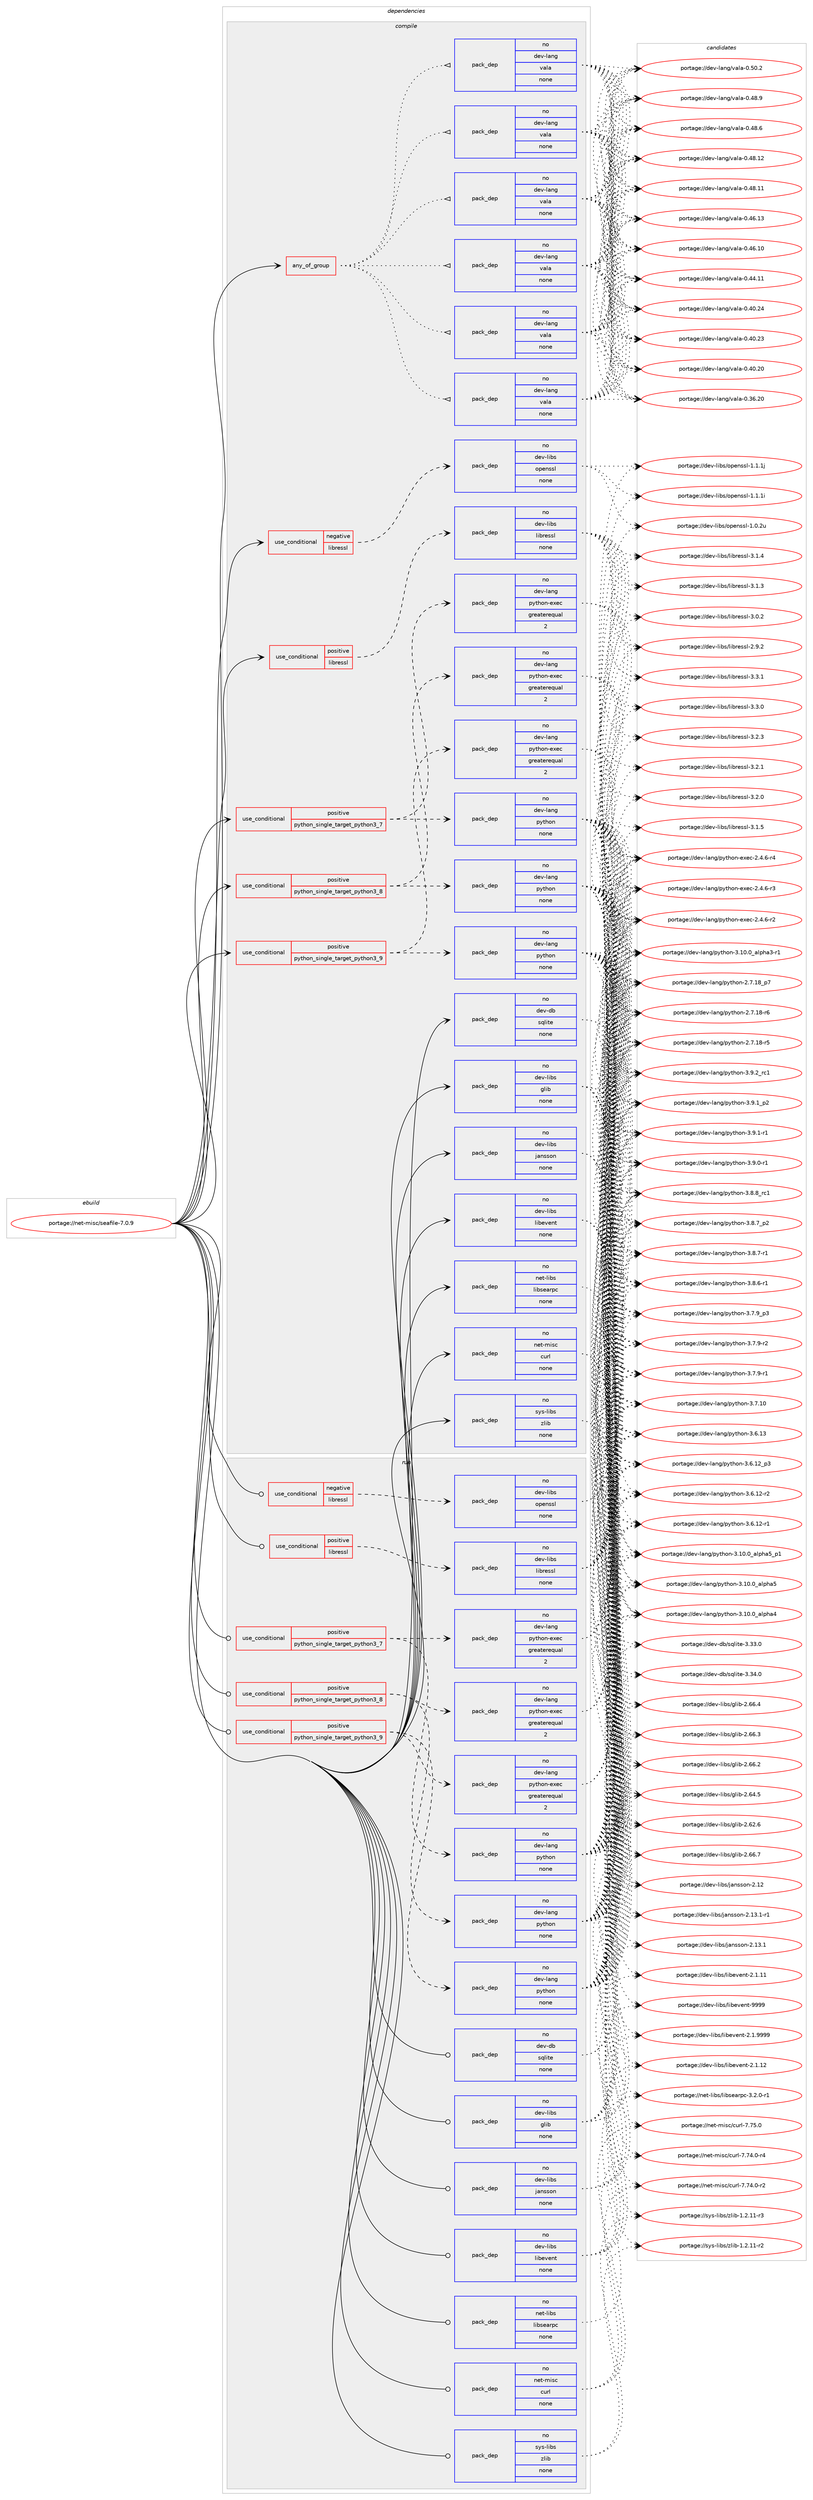 digraph prolog {

# *************
# Graph options
# *************

newrank=true;
concentrate=true;
compound=true;
graph [rankdir=LR,fontname=Helvetica,fontsize=10,ranksep=1.5];#, ranksep=2.5, nodesep=0.2];
edge  [arrowhead=vee];
node  [fontname=Helvetica,fontsize=10];

# **********
# The ebuild
# **********

subgraph cluster_leftcol {
color=gray;
rank=same;
label=<<i>ebuild</i>>;
id [label="portage://net-misc/seafile-7.0.9", color=red, width=4, href="../net-misc/seafile-7.0.9.svg"];
}

# ****************
# The dependencies
# ****************

subgraph cluster_midcol {
color=gray;
label=<<i>dependencies</i>>;
subgraph cluster_compile {
fillcolor="#eeeeee";
style=filled;
label=<<i>compile</i>>;
subgraph any103 {
dependency12101 [label=<<TABLE BORDER="0" CELLBORDER="1" CELLSPACING="0" CELLPADDING="4"><TR><TD CELLPADDING="10">any_of_group</TD></TR></TABLE>>, shape=none, color=red];subgraph pack8529 {
dependency12102 [label=<<TABLE BORDER="0" CELLBORDER="1" CELLSPACING="0" CELLPADDING="4" WIDTH="220"><TR><TD ROWSPAN="6" CELLPADDING="30">pack_dep</TD></TR><TR><TD WIDTH="110">no</TD></TR><TR><TD>dev-lang</TD></TR><TR><TD>vala</TD></TR><TR><TD>none</TD></TR><TR><TD></TD></TR></TABLE>>, shape=none, color=blue];
}
dependency12101:e -> dependency12102:w [weight=20,style="dotted",arrowhead="oinv"];
subgraph pack8530 {
dependency12103 [label=<<TABLE BORDER="0" CELLBORDER="1" CELLSPACING="0" CELLPADDING="4" WIDTH="220"><TR><TD ROWSPAN="6" CELLPADDING="30">pack_dep</TD></TR><TR><TD WIDTH="110">no</TD></TR><TR><TD>dev-lang</TD></TR><TR><TD>vala</TD></TR><TR><TD>none</TD></TR><TR><TD></TD></TR></TABLE>>, shape=none, color=blue];
}
dependency12101:e -> dependency12103:w [weight=20,style="dotted",arrowhead="oinv"];
subgraph pack8531 {
dependency12104 [label=<<TABLE BORDER="0" CELLBORDER="1" CELLSPACING="0" CELLPADDING="4" WIDTH="220"><TR><TD ROWSPAN="6" CELLPADDING="30">pack_dep</TD></TR><TR><TD WIDTH="110">no</TD></TR><TR><TD>dev-lang</TD></TR><TR><TD>vala</TD></TR><TR><TD>none</TD></TR><TR><TD></TD></TR></TABLE>>, shape=none, color=blue];
}
dependency12101:e -> dependency12104:w [weight=20,style="dotted",arrowhead="oinv"];
subgraph pack8532 {
dependency12105 [label=<<TABLE BORDER="0" CELLBORDER="1" CELLSPACING="0" CELLPADDING="4" WIDTH="220"><TR><TD ROWSPAN="6" CELLPADDING="30">pack_dep</TD></TR><TR><TD WIDTH="110">no</TD></TR><TR><TD>dev-lang</TD></TR><TR><TD>vala</TD></TR><TR><TD>none</TD></TR><TR><TD></TD></TR></TABLE>>, shape=none, color=blue];
}
dependency12101:e -> dependency12105:w [weight=20,style="dotted",arrowhead="oinv"];
subgraph pack8533 {
dependency12106 [label=<<TABLE BORDER="0" CELLBORDER="1" CELLSPACING="0" CELLPADDING="4" WIDTH="220"><TR><TD ROWSPAN="6" CELLPADDING="30">pack_dep</TD></TR><TR><TD WIDTH="110">no</TD></TR><TR><TD>dev-lang</TD></TR><TR><TD>vala</TD></TR><TR><TD>none</TD></TR><TR><TD></TD></TR></TABLE>>, shape=none, color=blue];
}
dependency12101:e -> dependency12106:w [weight=20,style="dotted",arrowhead="oinv"];
subgraph pack8534 {
dependency12107 [label=<<TABLE BORDER="0" CELLBORDER="1" CELLSPACING="0" CELLPADDING="4" WIDTH="220"><TR><TD ROWSPAN="6" CELLPADDING="30">pack_dep</TD></TR><TR><TD WIDTH="110">no</TD></TR><TR><TD>dev-lang</TD></TR><TR><TD>vala</TD></TR><TR><TD>none</TD></TR><TR><TD></TD></TR></TABLE>>, shape=none, color=blue];
}
dependency12101:e -> dependency12107:w [weight=20,style="dotted",arrowhead="oinv"];
}
id:e -> dependency12101:w [weight=20,style="solid",arrowhead="vee"];
subgraph cond3460 {
dependency12108 [label=<<TABLE BORDER="0" CELLBORDER="1" CELLSPACING="0" CELLPADDING="4"><TR><TD ROWSPAN="3" CELLPADDING="10">use_conditional</TD></TR><TR><TD>negative</TD></TR><TR><TD>libressl</TD></TR></TABLE>>, shape=none, color=red];
subgraph pack8535 {
dependency12109 [label=<<TABLE BORDER="0" CELLBORDER="1" CELLSPACING="0" CELLPADDING="4" WIDTH="220"><TR><TD ROWSPAN="6" CELLPADDING="30">pack_dep</TD></TR><TR><TD WIDTH="110">no</TD></TR><TR><TD>dev-libs</TD></TR><TR><TD>openssl</TD></TR><TR><TD>none</TD></TR><TR><TD></TD></TR></TABLE>>, shape=none, color=blue];
}
dependency12108:e -> dependency12109:w [weight=20,style="dashed",arrowhead="vee"];
}
id:e -> dependency12108:w [weight=20,style="solid",arrowhead="vee"];
subgraph cond3461 {
dependency12110 [label=<<TABLE BORDER="0" CELLBORDER="1" CELLSPACING="0" CELLPADDING="4"><TR><TD ROWSPAN="3" CELLPADDING="10">use_conditional</TD></TR><TR><TD>positive</TD></TR><TR><TD>libressl</TD></TR></TABLE>>, shape=none, color=red];
subgraph pack8536 {
dependency12111 [label=<<TABLE BORDER="0" CELLBORDER="1" CELLSPACING="0" CELLPADDING="4" WIDTH="220"><TR><TD ROWSPAN="6" CELLPADDING="30">pack_dep</TD></TR><TR><TD WIDTH="110">no</TD></TR><TR><TD>dev-libs</TD></TR><TR><TD>libressl</TD></TR><TR><TD>none</TD></TR><TR><TD></TD></TR></TABLE>>, shape=none, color=blue];
}
dependency12110:e -> dependency12111:w [weight=20,style="dashed",arrowhead="vee"];
}
id:e -> dependency12110:w [weight=20,style="solid",arrowhead="vee"];
subgraph cond3462 {
dependency12112 [label=<<TABLE BORDER="0" CELLBORDER="1" CELLSPACING="0" CELLPADDING="4"><TR><TD ROWSPAN="3" CELLPADDING="10">use_conditional</TD></TR><TR><TD>positive</TD></TR><TR><TD>python_single_target_python3_7</TD></TR></TABLE>>, shape=none, color=red];
subgraph pack8537 {
dependency12113 [label=<<TABLE BORDER="0" CELLBORDER="1" CELLSPACING="0" CELLPADDING="4" WIDTH="220"><TR><TD ROWSPAN="6" CELLPADDING="30">pack_dep</TD></TR><TR><TD WIDTH="110">no</TD></TR><TR><TD>dev-lang</TD></TR><TR><TD>python</TD></TR><TR><TD>none</TD></TR><TR><TD></TD></TR></TABLE>>, shape=none, color=blue];
}
dependency12112:e -> dependency12113:w [weight=20,style="dashed",arrowhead="vee"];
subgraph pack8538 {
dependency12114 [label=<<TABLE BORDER="0" CELLBORDER="1" CELLSPACING="0" CELLPADDING="4" WIDTH="220"><TR><TD ROWSPAN="6" CELLPADDING="30">pack_dep</TD></TR><TR><TD WIDTH="110">no</TD></TR><TR><TD>dev-lang</TD></TR><TR><TD>python-exec</TD></TR><TR><TD>greaterequal</TD></TR><TR><TD>2</TD></TR></TABLE>>, shape=none, color=blue];
}
dependency12112:e -> dependency12114:w [weight=20,style="dashed",arrowhead="vee"];
}
id:e -> dependency12112:w [weight=20,style="solid",arrowhead="vee"];
subgraph cond3463 {
dependency12115 [label=<<TABLE BORDER="0" CELLBORDER="1" CELLSPACING="0" CELLPADDING="4"><TR><TD ROWSPAN="3" CELLPADDING="10">use_conditional</TD></TR><TR><TD>positive</TD></TR><TR><TD>python_single_target_python3_8</TD></TR></TABLE>>, shape=none, color=red];
subgraph pack8539 {
dependency12116 [label=<<TABLE BORDER="0" CELLBORDER="1" CELLSPACING="0" CELLPADDING="4" WIDTH="220"><TR><TD ROWSPAN="6" CELLPADDING="30">pack_dep</TD></TR><TR><TD WIDTH="110">no</TD></TR><TR><TD>dev-lang</TD></TR><TR><TD>python</TD></TR><TR><TD>none</TD></TR><TR><TD></TD></TR></TABLE>>, shape=none, color=blue];
}
dependency12115:e -> dependency12116:w [weight=20,style="dashed",arrowhead="vee"];
subgraph pack8540 {
dependency12117 [label=<<TABLE BORDER="0" CELLBORDER="1" CELLSPACING="0" CELLPADDING="4" WIDTH="220"><TR><TD ROWSPAN="6" CELLPADDING="30">pack_dep</TD></TR><TR><TD WIDTH="110">no</TD></TR><TR><TD>dev-lang</TD></TR><TR><TD>python-exec</TD></TR><TR><TD>greaterequal</TD></TR><TR><TD>2</TD></TR></TABLE>>, shape=none, color=blue];
}
dependency12115:e -> dependency12117:w [weight=20,style="dashed",arrowhead="vee"];
}
id:e -> dependency12115:w [weight=20,style="solid",arrowhead="vee"];
subgraph cond3464 {
dependency12118 [label=<<TABLE BORDER="0" CELLBORDER="1" CELLSPACING="0" CELLPADDING="4"><TR><TD ROWSPAN="3" CELLPADDING="10">use_conditional</TD></TR><TR><TD>positive</TD></TR><TR><TD>python_single_target_python3_9</TD></TR></TABLE>>, shape=none, color=red];
subgraph pack8541 {
dependency12119 [label=<<TABLE BORDER="0" CELLBORDER="1" CELLSPACING="0" CELLPADDING="4" WIDTH="220"><TR><TD ROWSPAN="6" CELLPADDING="30">pack_dep</TD></TR><TR><TD WIDTH="110">no</TD></TR><TR><TD>dev-lang</TD></TR><TR><TD>python</TD></TR><TR><TD>none</TD></TR><TR><TD></TD></TR></TABLE>>, shape=none, color=blue];
}
dependency12118:e -> dependency12119:w [weight=20,style="dashed",arrowhead="vee"];
subgraph pack8542 {
dependency12120 [label=<<TABLE BORDER="0" CELLBORDER="1" CELLSPACING="0" CELLPADDING="4" WIDTH="220"><TR><TD ROWSPAN="6" CELLPADDING="30">pack_dep</TD></TR><TR><TD WIDTH="110">no</TD></TR><TR><TD>dev-lang</TD></TR><TR><TD>python-exec</TD></TR><TR><TD>greaterequal</TD></TR><TR><TD>2</TD></TR></TABLE>>, shape=none, color=blue];
}
dependency12118:e -> dependency12120:w [weight=20,style="dashed",arrowhead="vee"];
}
id:e -> dependency12118:w [weight=20,style="solid",arrowhead="vee"];
subgraph pack8543 {
dependency12121 [label=<<TABLE BORDER="0" CELLBORDER="1" CELLSPACING="0" CELLPADDING="4" WIDTH="220"><TR><TD ROWSPAN="6" CELLPADDING="30">pack_dep</TD></TR><TR><TD WIDTH="110">no</TD></TR><TR><TD>dev-db</TD></TR><TR><TD>sqlite</TD></TR><TR><TD>none</TD></TR><TR><TD></TD></TR></TABLE>>, shape=none, color=blue];
}
id:e -> dependency12121:w [weight=20,style="solid",arrowhead="vee"];
subgraph pack8544 {
dependency12122 [label=<<TABLE BORDER="0" CELLBORDER="1" CELLSPACING="0" CELLPADDING="4" WIDTH="220"><TR><TD ROWSPAN="6" CELLPADDING="30">pack_dep</TD></TR><TR><TD WIDTH="110">no</TD></TR><TR><TD>dev-libs</TD></TR><TR><TD>glib</TD></TR><TR><TD>none</TD></TR><TR><TD></TD></TR></TABLE>>, shape=none, color=blue];
}
id:e -> dependency12122:w [weight=20,style="solid",arrowhead="vee"];
subgraph pack8545 {
dependency12123 [label=<<TABLE BORDER="0" CELLBORDER="1" CELLSPACING="0" CELLPADDING="4" WIDTH="220"><TR><TD ROWSPAN="6" CELLPADDING="30">pack_dep</TD></TR><TR><TD WIDTH="110">no</TD></TR><TR><TD>dev-libs</TD></TR><TR><TD>jansson</TD></TR><TR><TD>none</TD></TR><TR><TD></TD></TR></TABLE>>, shape=none, color=blue];
}
id:e -> dependency12123:w [weight=20,style="solid",arrowhead="vee"];
subgraph pack8546 {
dependency12124 [label=<<TABLE BORDER="0" CELLBORDER="1" CELLSPACING="0" CELLPADDING="4" WIDTH="220"><TR><TD ROWSPAN="6" CELLPADDING="30">pack_dep</TD></TR><TR><TD WIDTH="110">no</TD></TR><TR><TD>dev-libs</TD></TR><TR><TD>libevent</TD></TR><TR><TD>none</TD></TR><TR><TD></TD></TR></TABLE>>, shape=none, color=blue];
}
id:e -> dependency12124:w [weight=20,style="solid",arrowhead="vee"];
subgraph pack8547 {
dependency12125 [label=<<TABLE BORDER="0" CELLBORDER="1" CELLSPACING="0" CELLPADDING="4" WIDTH="220"><TR><TD ROWSPAN="6" CELLPADDING="30">pack_dep</TD></TR><TR><TD WIDTH="110">no</TD></TR><TR><TD>net-libs</TD></TR><TR><TD>libsearpc</TD></TR><TR><TD>none</TD></TR><TR><TD></TD></TR></TABLE>>, shape=none, color=blue];
}
id:e -> dependency12125:w [weight=20,style="solid",arrowhead="vee"];
subgraph pack8548 {
dependency12126 [label=<<TABLE BORDER="0" CELLBORDER="1" CELLSPACING="0" CELLPADDING="4" WIDTH="220"><TR><TD ROWSPAN="6" CELLPADDING="30">pack_dep</TD></TR><TR><TD WIDTH="110">no</TD></TR><TR><TD>net-misc</TD></TR><TR><TD>curl</TD></TR><TR><TD>none</TD></TR><TR><TD></TD></TR></TABLE>>, shape=none, color=blue];
}
id:e -> dependency12126:w [weight=20,style="solid",arrowhead="vee"];
subgraph pack8549 {
dependency12127 [label=<<TABLE BORDER="0" CELLBORDER="1" CELLSPACING="0" CELLPADDING="4" WIDTH="220"><TR><TD ROWSPAN="6" CELLPADDING="30">pack_dep</TD></TR><TR><TD WIDTH="110">no</TD></TR><TR><TD>sys-libs</TD></TR><TR><TD>zlib</TD></TR><TR><TD>none</TD></TR><TR><TD></TD></TR></TABLE>>, shape=none, color=blue];
}
id:e -> dependency12127:w [weight=20,style="solid",arrowhead="vee"];
}
subgraph cluster_compileandrun {
fillcolor="#eeeeee";
style=filled;
label=<<i>compile and run</i>>;
}
subgraph cluster_run {
fillcolor="#eeeeee";
style=filled;
label=<<i>run</i>>;
subgraph cond3465 {
dependency12128 [label=<<TABLE BORDER="0" CELLBORDER="1" CELLSPACING="0" CELLPADDING="4"><TR><TD ROWSPAN="3" CELLPADDING="10">use_conditional</TD></TR><TR><TD>negative</TD></TR><TR><TD>libressl</TD></TR></TABLE>>, shape=none, color=red];
subgraph pack8550 {
dependency12129 [label=<<TABLE BORDER="0" CELLBORDER="1" CELLSPACING="0" CELLPADDING="4" WIDTH="220"><TR><TD ROWSPAN="6" CELLPADDING="30">pack_dep</TD></TR><TR><TD WIDTH="110">no</TD></TR><TR><TD>dev-libs</TD></TR><TR><TD>openssl</TD></TR><TR><TD>none</TD></TR><TR><TD></TD></TR></TABLE>>, shape=none, color=blue];
}
dependency12128:e -> dependency12129:w [weight=20,style="dashed",arrowhead="vee"];
}
id:e -> dependency12128:w [weight=20,style="solid",arrowhead="odot"];
subgraph cond3466 {
dependency12130 [label=<<TABLE BORDER="0" CELLBORDER="1" CELLSPACING="0" CELLPADDING="4"><TR><TD ROWSPAN="3" CELLPADDING="10">use_conditional</TD></TR><TR><TD>positive</TD></TR><TR><TD>libressl</TD></TR></TABLE>>, shape=none, color=red];
subgraph pack8551 {
dependency12131 [label=<<TABLE BORDER="0" CELLBORDER="1" CELLSPACING="0" CELLPADDING="4" WIDTH="220"><TR><TD ROWSPAN="6" CELLPADDING="30">pack_dep</TD></TR><TR><TD WIDTH="110">no</TD></TR><TR><TD>dev-libs</TD></TR><TR><TD>libressl</TD></TR><TR><TD>none</TD></TR><TR><TD></TD></TR></TABLE>>, shape=none, color=blue];
}
dependency12130:e -> dependency12131:w [weight=20,style="dashed",arrowhead="vee"];
}
id:e -> dependency12130:w [weight=20,style="solid",arrowhead="odot"];
subgraph cond3467 {
dependency12132 [label=<<TABLE BORDER="0" CELLBORDER="1" CELLSPACING="0" CELLPADDING="4"><TR><TD ROWSPAN="3" CELLPADDING="10">use_conditional</TD></TR><TR><TD>positive</TD></TR><TR><TD>python_single_target_python3_7</TD></TR></TABLE>>, shape=none, color=red];
subgraph pack8552 {
dependency12133 [label=<<TABLE BORDER="0" CELLBORDER="1" CELLSPACING="0" CELLPADDING="4" WIDTH="220"><TR><TD ROWSPAN="6" CELLPADDING="30">pack_dep</TD></TR><TR><TD WIDTH="110">no</TD></TR><TR><TD>dev-lang</TD></TR><TR><TD>python</TD></TR><TR><TD>none</TD></TR><TR><TD></TD></TR></TABLE>>, shape=none, color=blue];
}
dependency12132:e -> dependency12133:w [weight=20,style="dashed",arrowhead="vee"];
subgraph pack8553 {
dependency12134 [label=<<TABLE BORDER="0" CELLBORDER="1" CELLSPACING="0" CELLPADDING="4" WIDTH="220"><TR><TD ROWSPAN="6" CELLPADDING="30">pack_dep</TD></TR><TR><TD WIDTH="110">no</TD></TR><TR><TD>dev-lang</TD></TR><TR><TD>python-exec</TD></TR><TR><TD>greaterequal</TD></TR><TR><TD>2</TD></TR></TABLE>>, shape=none, color=blue];
}
dependency12132:e -> dependency12134:w [weight=20,style="dashed",arrowhead="vee"];
}
id:e -> dependency12132:w [weight=20,style="solid",arrowhead="odot"];
subgraph cond3468 {
dependency12135 [label=<<TABLE BORDER="0" CELLBORDER="1" CELLSPACING="0" CELLPADDING="4"><TR><TD ROWSPAN="3" CELLPADDING="10">use_conditional</TD></TR><TR><TD>positive</TD></TR><TR><TD>python_single_target_python3_8</TD></TR></TABLE>>, shape=none, color=red];
subgraph pack8554 {
dependency12136 [label=<<TABLE BORDER="0" CELLBORDER="1" CELLSPACING="0" CELLPADDING="4" WIDTH="220"><TR><TD ROWSPAN="6" CELLPADDING="30">pack_dep</TD></TR><TR><TD WIDTH="110">no</TD></TR><TR><TD>dev-lang</TD></TR><TR><TD>python</TD></TR><TR><TD>none</TD></TR><TR><TD></TD></TR></TABLE>>, shape=none, color=blue];
}
dependency12135:e -> dependency12136:w [weight=20,style="dashed",arrowhead="vee"];
subgraph pack8555 {
dependency12137 [label=<<TABLE BORDER="0" CELLBORDER="1" CELLSPACING="0" CELLPADDING="4" WIDTH="220"><TR><TD ROWSPAN="6" CELLPADDING="30">pack_dep</TD></TR><TR><TD WIDTH="110">no</TD></TR><TR><TD>dev-lang</TD></TR><TR><TD>python-exec</TD></TR><TR><TD>greaterequal</TD></TR><TR><TD>2</TD></TR></TABLE>>, shape=none, color=blue];
}
dependency12135:e -> dependency12137:w [weight=20,style="dashed",arrowhead="vee"];
}
id:e -> dependency12135:w [weight=20,style="solid",arrowhead="odot"];
subgraph cond3469 {
dependency12138 [label=<<TABLE BORDER="0" CELLBORDER="1" CELLSPACING="0" CELLPADDING="4"><TR><TD ROWSPAN="3" CELLPADDING="10">use_conditional</TD></TR><TR><TD>positive</TD></TR><TR><TD>python_single_target_python3_9</TD></TR></TABLE>>, shape=none, color=red];
subgraph pack8556 {
dependency12139 [label=<<TABLE BORDER="0" CELLBORDER="1" CELLSPACING="0" CELLPADDING="4" WIDTH="220"><TR><TD ROWSPAN="6" CELLPADDING="30">pack_dep</TD></TR><TR><TD WIDTH="110">no</TD></TR><TR><TD>dev-lang</TD></TR><TR><TD>python</TD></TR><TR><TD>none</TD></TR><TR><TD></TD></TR></TABLE>>, shape=none, color=blue];
}
dependency12138:e -> dependency12139:w [weight=20,style="dashed",arrowhead="vee"];
subgraph pack8557 {
dependency12140 [label=<<TABLE BORDER="0" CELLBORDER="1" CELLSPACING="0" CELLPADDING="4" WIDTH="220"><TR><TD ROWSPAN="6" CELLPADDING="30">pack_dep</TD></TR><TR><TD WIDTH="110">no</TD></TR><TR><TD>dev-lang</TD></TR><TR><TD>python-exec</TD></TR><TR><TD>greaterequal</TD></TR><TR><TD>2</TD></TR></TABLE>>, shape=none, color=blue];
}
dependency12138:e -> dependency12140:w [weight=20,style="dashed",arrowhead="vee"];
}
id:e -> dependency12138:w [weight=20,style="solid",arrowhead="odot"];
subgraph pack8558 {
dependency12141 [label=<<TABLE BORDER="0" CELLBORDER="1" CELLSPACING="0" CELLPADDING="4" WIDTH="220"><TR><TD ROWSPAN="6" CELLPADDING="30">pack_dep</TD></TR><TR><TD WIDTH="110">no</TD></TR><TR><TD>dev-db</TD></TR><TR><TD>sqlite</TD></TR><TR><TD>none</TD></TR><TR><TD></TD></TR></TABLE>>, shape=none, color=blue];
}
id:e -> dependency12141:w [weight=20,style="solid",arrowhead="odot"];
subgraph pack8559 {
dependency12142 [label=<<TABLE BORDER="0" CELLBORDER="1" CELLSPACING="0" CELLPADDING="4" WIDTH="220"><TR><TD ROWSPAN="6" CELLPADDING="30">pack_dep</TD></TR><TR><TD WIDTH="110">no</TD></TR><TR><TD>dev-libs</TD></TR><TR><TD>glib</TD></TR><TR><TD>none</TD></TR><TR><TD></TD></TR></TABLE>>, shape=none, color=blue];
}
id:e -> dependency12142:w [weight=20,style="solid",arrowhead="odot"];
subgraph pack8560 {
dependency12143 [label=<<TABLE BORDER="0" CELLBORDER="1" CELLSPACING="0" CELLPADDING="4" WIDTH="220"><TR><TD ROWSPAN="6" CELLPADDING="30">pack_dep</TD></TR><TR><TD WIDTH="110">no</TD></TR><TR><TD>dev-libs</TD></TR><TR><TD>jansson</TD></TR><TR><TD>none</TD></TR><TR><TD></TD></TR></TABLE>>, shape=none, color=blue];
}
id:e -> dependency12143:w [weight=20,style="solid",arrowhead="odot"];
subgraph pack8561 {
dependency12144 [label=<<TABLE BORDER="0" CELLBORDER="1" CELLSPACING="0" CELLPADDING="4" WIDTH="220"><TR><TD ROWSPAN="6" CELLPADDING="30">pack_dep</TD></TR><TR><TD WIDTH="110">no</TD></TR><TR><TD>dev-libs</TD></TR><TR><TD>libevent</TD></TR><TR><TD>none</TD></TR><TR><TD></TD></TR></TABLE>>, shape=none, color=blue];
}
id:e -> dependency12144:w [weight=20,style="solid",arrowhead="odot"];
subgraph pack8562 {
dependency12145 [label=<<TABLE BORDER="0" CELLBORDER="1" CELLSPACING="0" CELLPADDING="4" WIDTH="220"><TR><TD ROWSPAN="6" CELLPADDING="30">pack_dep</TD></TR><TR><TD WIDTH="110">no</TD></TR><TR><TD>net-libs</TD></TR><TR><TD>libsearpc</TD></TR><TR><TD>none</TD></TR><TR><TD></TD></TR></TABLE>>, shape=none, color=blue];
}
id:e -> dependency12145:w [weight=20,style="solid",arrowhead="odot"];
subgraph pack8563 {
dependency12146 [label=<<TABLE BORDER="0" CELLBORDER="1" CELLSPACING="0" CELLPADDING="4" WIDTH="220"><TR><TD ROWSPAN="6" CELLPADDING="30">pack_dep</TD></TR><TR><TD WIDTH="110">no</TD></TR><TR><TD>net-misc</TD></TR><TR><TD>curl</TD></TR><TR><TD>none</TD></TR><TR><TD></TD></TR></TABLE>>, shape=none, color=blue];
}
id:e -> dependency12146:w [weight=20,style="solid",arrowhead="odot"];
subgraph pack8564 {
dependency12147 [label=<<TABLE BORDER="0" CELLBORDER="1" CELLSPACING="0" CELLPADDING="4" WIDTH="220"><TR><TD ROWSPAN="6" CELLPADDING="30">pack_dep</TD></TR><TR><TD WIDTH="110">no</TD></TR><TR><TD>sys-libs</TD></TR><TR><TD>zlib</TD></TR><TR><TD>none</TD></TR><TR><TD></TD></TR></TABLE>>, shape=none, color=blue];
}
id:e -> dependency12147:w [weight=20,style="solid",arrowhead="odot"];
}
}

# **************
# The candidates
# **************

subgraph cluster_choices {
rank=same;
color=gray;
label=<<i>candidates</i>>;

subgraph choice8529 {
color=black;
nodesep=1;
choice100101118451089711010347118971089745484653484650 [label="portage://dev-lang/vala-0.50.2", color=red, width=4,href="../dev-lang/vala-0.50.2.svg"];
choice100101118451089711010347118971089745484652564657 [label="portage://dev-lang/vala-0.48.9", color=red, width=4,href="../dev-lang/vala-0.48.9.svg"];
choice100101118451089711010347118971089745484652564654 [label="portage://dev-lang/vala-0.48.6", color=red, width=4,href="../dev-lang/vala-0.48.6.svg"];
choice10010111845108971101034711897108974548465256464950 [label="portage://dev-lang/vala-0.48.12", color=red, width=4,href="../dev-lang/vala-0.48.12.svg"];
choice10010111845108971101034711897108974548465256464949 [label="portage://dev-lang/vala-0.48.11", color=red, width=4,href="../dev-lang/vala-0.48.11.svg"];
choice10010111845108971101034711897108974548465254464951 [label="portage://dev-lang/vala-0.46.13", color=red, width=4,href="../dev-lang/vala-0.46.13.svg"];
choice10010111845108971101034711897108974548465254464948 [label="portage://dev-lang/vala-0.46.10", color=red, width=4,href="../dev-lang/vala-0.46.10.svg"];
choice10010111845108971101034711897108974548465252464949 [label="portage://dev-lang/vala-0.44.11", color=red, width=4,href="../dev-lang/vala-0.44.11.svg"];
choice10010111845108971101034711897108974548465248465052 [label="portage://dev-lang/vala-0.40.24", color=red, width=4,href="../dev-lang/vala-0.40.24.svg"];
choice10010111845108971101034711897108974548465248465051 [label="portage://dev-lang/vala-0.40.23", color=red, width=4,href="../dev-lang/vala-0.40.23.svg"];
choice10010111845108971101034711897108974548465248465048 [label="portage://dev-lang/vala-0.40.20", color=red, width=4,href="../dev-lang/vala-0.40.20.svg"];
choice10010111845108971101034711897108974548465154465048 [label="portage://dev-lang/vala-0.36.20", color=red, width=4,href="../dev-lang/vala-0.36.20.svg"];
dependency12102:e -> choice100101118451089711010347118971089745484653484650:w [style=dotted,weight="100"];
dependency12102:e -> choice100101118451089711010347118971089745484652564657:w [style=dotted,weight="100"];
dependency12102:e -> choice100101118451089711010347118971089745484652564654:w [style=dotted,weight="100"];
dependency12102:e -> choice10010111845108971101034711897108974548465256464950:w [style=dotted,weight="100"];
dependency12102:e -> choice10010111845108971101034711897108974548465256464949:w [style=dotted,weight="100"];
dependency12102:e -> choice10010111845108971101034711897108974548465254464951:w [style=dotted,weight="100"];
dependency12102:e -> choice10010111845108971101034711897108974548465254464948:w [style=dotted,weight="100"];
dependency12102:e -> choice10010111845108971101034711897108974548465252464949:w [style=dotted,weight="100"];
dependency12102:e -> choice10010111845108971101034711897108974548465248465052:w [style=dotted,weight="100"];
dependency12102:e -> choice10010111845108971101034711897108974548465248465051:w [style=dotted,weight="100"];
dependency12102:e -> choice10010111845108971101034711897108974548465248465048:w [style=dotted,weight="100"];
dependency12102:e -> choice10010111845108971101034711897108974548465154465048:w [style=dotted,weight="100"];
}
subgraph choice8530 {
color=black;
nodesep=1;
choice100101118451089711010347118971089745484653484650 [label="portage://dev-lang/vala-0.50.2", color=red, width=4,href="../dev-lang/vala-0.50.2.svg"];
choice100101118451089711010347118971089745484652564657 [label="portage://dev-lang/vala-0.48.9", color=red, width=4,href="../dev-lang/vala-0.48.9.svg"];
choice100101118451089711010347118971089745484652564654 [label="portage://dev-lang/vala-0.48.6", color=red, width=4,href="../dev-lang/vala-0.48.6.svg"];
choice10010111845108971101034711897108974548465256464950 [label="portage://dev-lang/vala-0.48.12", color=red, width=4,href="../dev-lang/vala-0.48.12.svg"];
choice10010111845108971101034711897108974548465256464949 [label="portage://dev-lang/vala-0.48.11", color=red, width=4,href="../dev-lang/vala-0.48.11.svg"];
choice10010111845108971101034711897108974548465254464951 [label="portage://dev-lang/vala-0.46.13", color=red, width=4,href="../dev-lang/vala-0.46.13.svg"];
choice10010111845108971101034711897108974548465254464948 [label="portage://dev-lang/vala-0.46.10", color=red, width=4,href="../dev-lang/vala-0.46.10.svg"];
choice10010111845108971101034711897108974548465252464949 [label="portage://dev-lang/vala-0.44.11", color=red, width=4,href="../dev-lang/vala-0.44.11.svg"];
choice10010111845108971101034711897108974548465248465052 [label="portage://dev-lang/vala-0.40.24", color=red, width=4,href="../dev-lang/vala-0.40.24.svg"];
choice10010111845108971101034711897108974548465248465051 [label="portage://dev-lang/vala-0.40.23", color=red, width=4,href="../dev-lang/vala-0.40.23.svg"];
choice10010111845108971101034711897108974548465248465048 [label="portage://dev-lang/vala-0.40.20", color=red, width=4,href="../dev-lang/vala-0.40.20.svg"];
choice10010111845108971101034711897108974548465154465048 [label="portage://dev-lang/vala-0.36.20", color=red, width=4,href="../dev-lang/vala-0.36.20.svg"];
dependency12103:e -> choice100101118451089711010347118971089745484653484650:w [style=dotted,weight="100"];
dependency12103:e -> choice100101118451089711010347118971089745484652564657:w [style=dotted,weight="100"];
dependency12103:e -> choice100101118451089711010347118971089745484652564654:w [style=dotted,weight="100"];
dependency12103:e -> choice10010111845108971101034711897108974548465256464950:w [style=dotted,weight="100"];
dependency12103:e -> choice10010111845108971101034711897108974548465256464949:w [style=dotted,weight="100"];
dependency12103:e -> choice10010111845108971101034711897108974548465254464951:w [style=dotted,weight="100"];
dependency12103:e -> choice10010111845108971101034711897108974548465254464948:w [style=dotted,weight="100"];
dependency12103:e -> choice10010111845108971101034711897108974548465252464949:w [style=dotted,weight="100"];
dependency12103:e -> choice10010111845108971101034711897108974548465248465052:w [style=dotted,weight="100"];
dependency12103:e -> choice10010111845108971101034711897108974548465248465051:w [style=dotted,weight="100"];
dependency12103:e -> choice10010111845108971101034711897108974548465248465048:w [style=dotted,weight="100"];
dependency12103:e -> choice10010111845108971101034711897108974548465154465048:w [style=dotted,weight="100"];
}
subgraph choice8531 {
color=black;
nodesep=1;
choice100101118451089711010347118971089745484653484650 [label="portage://dev-lang/vala-0.50.2", color=red, width=4,href="../dev-lang/vala-0.50.2.svg"];
choice100101118451089711010347118971089745484652564657 [label="portage://dev-lang/vala-0.48.9", color=red, width=4,href="../dev-lang/vala-0.48.9.svg"];
choice100101118451089711010347118971089745484652564654 [label="portage://dev-lang/vala-0.48.6", color=red, width=4,href="../dev-lang/vala-0.48.6.svg"];
choice10010111845108971101034711897108974548465256464950 [label="portage://dev-lang/vala-0.48.12", color=red, width=4,href="../dev-lang/vala-0.48.12.svg"];
choice10010111845108971101034711897108974548465256464949 [label="portage://dev-lang/vala-0.48.11", color=red, width=4,href="../dev-lang/vala-0.48.11.svg"];
choice10010111845108971101034711897108974548465254464951 [label="portage://dev-lang/vala-0.46.13", color=red, width=4,href="../dev-lang/vala-0.46.13.svg"];
choice10010111845108971101034711897108974548465254464948 [label="portage://dev-lang/vala-0.46.10", color=red, width=4,href="../dev-lang/vala-0.46.10.svg"];
choice10010111845108971101034711897108974548465252464949 [label="portage://dev-lang/vala-0.44.11", color=red, width=4,href="../dev-lang/vala-0.44.11.svg"];
choice10010111845108971101034711897108974548465248465052 [label="portage://dev-lang/vala-0.40.24", color=red, width=4,href="../dev-lang/vala-0.40.24.svg"];
choice10010111845108971101034711897108974548465248465051 [label="portage://dev-lang/vala-0.40.23", color=red, width=4,href="../dev-lang/vala-0.40.23.svg"];
choice10010111845108971101034711897108974548465248465048 [label="portage://dev-lang/vala-0.40.20", color=red, width=4,href="../dev-lang/vala-0.40.20.svg"];
choice10010111845108971101034711897108974548465154465048 [label="portage://dev-lang/vala-0.36.20", color=red, width=4,href="../dev-lang/vala-0.36.20.svg"];
dependency12104:e -> choice100101118451089711010347118971089745484653484650:w [style=dotted,weight="100"];
dependency12104:e -> choice100101118451089711010347118971089745484652564657:w [style=dotted,weight="100"];
dependency12104:e -> choice100101118451089711010347118971089745484652564654:w [style=dotted,weight="100"];
dependency12104:e -> choice10010111845108971101034711897108974548465256464950:w [style=dotted,weight="100"];
dependency12104:e -> choice10010111845108971101034711897108974548465256464949:w [style=dotted,weight="100"];
dependency12104:e -> choice10010111845108971101034711897108974548465254464951:w [style=dotted,weight="100"];
dependency12104:e -> choice10010111845108971101034711897108974548465254464948:w [style=dotted,weight="100"];
dependency12104:e -> choice10010111845108971101034711897108974548465252464949:w [style=dotted,weight="100"];
dependency12104:e -> choice10010111845108971101034711897108974548465248465052:w [style=dotted,weight="100"];
dependency12104:e -> choice10010111845108971101034711897108974548465248465051:w [style=dotted,weight="100"];
dependency12104:e -> choice10010111845108971101034711897108974548465248465048:w [style=dotted,weight="100"];
dependency12104:e -> choice10010111845108971101034711897108974548465154465048:w [style=dotted,weight="100"];
}
subgraph choice8532 {
color=black;
nodesep=1;
choice100101118451089711010347118971089745484653484650 [label="portage://dev-lang/vala-0.50.2", color=red, width=4,href="../dev-lang/vala-0.50.2.svg"];
choice100101118451089711010347118971089745484652564657 [label="portage://dev-lang/vala-0.48.9", color=red, width=4,href="../dev-lang/vala-0.48.9.svg"];
choice100101118451089711010347118971089745484652564654 [label="portage://dev-lang/vala-0.48.6", color=red, width=4,href="../dev-lang/vala-0.48.6.svg"];
choice10010111845108971101034711897108974548465256464950 [label="portage://dev-lang/vala-0.48.12", color=red, width=4,href="../dev-lang/vala-0.48.12.svg"];
choice10010111845108971101034711897108974548465256464949 [label="portage://dev-lang/vala-0.48.11", color=red, width=4,href="../dev-lang/vala-0.48.11.svg"];
choice10010111845108971101034711897108974548465254464951 [label="portage://dev-lang/vala-0.46.13", color=red, width=4,href="../dev-lang/vala-0.46.13.svg"];
choice10010111845108971101034711897108974548465254464948 [label="portage://dev-lang/vala-0.46.10", color=red, width=4,href="../dev-lang/vala-0.46.10.svg"];
choice10010111845108971101034711897108974548465252464949 [label="portage://dev-lang/vala-0.44.11", color=red, width=4,href="../dev-lang/vala-0.44.11.svg"];
choice10010111845108971101034711897108974548465248465052 [label="portage://dev-lang/vala-0.40.24", color=red, width=4,href="../dev-lang/vala-0.40.24.svg"];
choice10010111845108971101034711897108974548465248465051 [label="portage://dev-lang/vala-0.40.23", color=red, width=4,href="../dev-lang/vala-0.40.23.svg"];
choice10010111845108971101034711897108974548465248465048 [label="portage://dev-lang/vala-0.40.20", color=red, width=4,href="../dev-lang/vala-0.40.20.svg"];
choice10010111845108971101034711897108974548465154465048 [label="portage://dev-lang/vala-0.36.20", color=red, width=4,href="../dev-lang/vala-0.36.20.svg"];
dependency12105:e -> choice100101118451089711010347118971089745484653484650:w [style=dotted,weight="100"];
dependency12105:e -> choice100101118451089711010347118971089745484652564657:w [style=dotted,weight="100"];
dependency12105:e -> choice100101118451089711010347118971089745484652564654:w [style=dotted,weight="100"];
dependency12105:e -> choice10010111845108971101034711897108974548465256464950:w [style=dotted,weight="100"];
dependency12105:e -> choice10010111845108971101034711897108974548465256464949:w [style=dotted,weight="100"];
dependency12105:e -> choice10010111845108971101034711897108974548465254464951:w [style=dotted,weight="100"];
dependency12105:e -> choice10010111845108971101034711897108974548465254464948:w [style=dotted,weight="100"];
dependency12105:e -> choice10010111845108971101034711897108974548465252464949:w [style=dotted,weight="100"];
dependency12105:e -> choice10010111845108971101034711897108974548465248465052:w [style=dotted,weight="100"];
dependency12105:e -> choice10010111845108971101034711897108974548465248465051:w [style=dotted,weight="100"];
dependency12105:e -> choice10010111845108971101034711897108974548465248465048:w [style=dotted,weight="100"];
dependency12105:e -> choice10010111845108971101034711897108974548465154465048:w [style=dotted,weight="100"];
}
subgraph choice8533 {
color=black;
nodesep=1;
choice100101118451089711010347118971089745484653484650 [label="portage://dev-lang/vala-0.50.2", color=red, width=4,href="../dev-lang/vala-0.50.2.svg"];
choice100101118451089711010347118971089745484652564657 [label="portage://dev-lang/vala-0.48.9", color=red, width=4,href="../dev-lang/vala-0.48.9.svg"];
choice100101118451089711010347118971089745484652564654 [label="portage://dev-lang/vala-0.48.6", color=red, width=4,href="../dev-lang/vala-0.48.6.svg"];
choice10010111845108971101034711897108974548465256464950 [label="portage://dev-lang/vala-0.48.12", color=red, width=4,href="../dev-lang/vala-0.48.12.svg"];
choice10010111845108971101034711897108974548465256464949 [label="portage://dev-lang/vala-0.48.11", color=red, width=4,href="../dev-lang/vala-0.48.11.svg"];
choice10010111845108971101034711897108974548465254464951 [label="portage://dev-lang/vala-0.46.13", color=red, width=4,href="../dev-lang/vala-0.46.13.svg"];
choice10010111845108971101034711897108974548465254464948 [label="portage://dev-lang/vala-0.46.10", color=red, width=4,href="../dev-lang/vala-0.46.10.svg"];
choice10010111845108971101034711897108974548465252464949 [label="portage://dev-lang/vala-0.44.11", color=red, width=4,href="../dev-lang/vala-0.44.11.svg"];
choice10010111845108971101034711897108974548465248465052 [label="portage://dev-lang/vala-0.40.24", color=red, width=4,href="../dev-lang/vala-0.40.24.svg"];
choice10010111845108971101034711897108974548465248465051 [label="portage://dev-lang/vala-0.40.23", color=red, width=4,href="../dev-lang/vala-0.40.23.svg"];
choice10010111845108971101034711897108974548465248465048 [label="portage://dev-lang/vala-0.40.20", color=red, width=4,href="../dev-lang/vala-0.40.20.svg"];
choice10010111845108971101034711897108974548465154465048 [label="portage://dev-lang/vala-0.36.20", color=red, width=4,href="../dev-lang/vala-0.36.20.svg"];
dependency12106:e -> choice100101118451089711010347118971089745484653484650:w [style=dotted,weight="100"];
dependency12106:e -> choice100101118451089711010347118971089745484652564657:w [style=dotted,weight="100"];
dependency12106:e -> choice100101118451089711010347118971089745484652564654:w [style=dotted,weight="100"];
dependency12106:e -> choice10010111845108971101034711897108974548465256464950:w [style=dotted,weight="100"];
dependency12106:e -> choice10010111845108971101034711897108974548465256464949:w [style=dotted,weight="100"];
dependency12106:e -> choice10010111845108971101034711897108974548465254464951:w [style=dotted,weight="100"];
dependency12106:e -> choice10010111845108971101034711897108974548465254464948:w [style=dotted,weight="100"];
dependency12106:e -> choice10010111845108971101034711897108974548465252464949:w [style=dotted,weight="100"];
dependency12106:e -> choice10010111845108971101034711897108974548465248465052:w [style=dotted,weight="100"];
dependency12106:e -> choice10010111845108971101034711897108974548465248465051:w [style=dotted,weight="100"];
dependency12106:e -> choice10010111845108971101034711897108974548465248465048:w [style=dotted,weight="100"];
dependency12106:e -> choice10010111845108971101034711897108974548465154465048:w [style=dotted,weight="100"];
}
subgraph choice8534 {
color=black;
nodesep=1;
choice100101118451089711010347118971089745484653484650 [label="portage://dev-lang/vala-0.50.2", color=red, width=4,href="../dev-lang/vala-0.50.2.svg"];
choice100101118451089711010347118971089745484652564657 [label="portage://dev-lang/vala-0.48.9", color=red, width=4,href="../dev-lang/vala-0.48.9.svg"];
choice100101118451089711010347118971089745484652564654 [label="portage://dev-lang/vala-0.48.6", color=red, width=4,href="../dev-lang/vala-0.48.6.svg"];
choice10010111845108971101034711897108974548465256464950 [label="portage://dev-lang/vala-0.48.12", color=red, width=4,href="../dev-lang/vala-0.48.12.svg"];
choice10010111845108971101034711897108974548465256464949 [label="portage://dev-lang/vala-0.48.11", color=red, width=4,href="../dev-lang/vala-0.48.11.svg"];
choice10010111845108971101034711897108974548465254464951 [label="portage://dev-lang/vala-0.46.13", color=red, width=4,href="../dev-lang/vala-0.46.13.svg"];
choice10010111845108971101034711897108974548465254464948 [label="portage://dev-lang/vala-0.46.10", color=red, width=4,href="../dev-lang/vala-0.46.10.svg"];
choice10010111845108971101034711897108974548465252464949 [label="portage://dev-lang/vala-0.44.11", color=red, width=4,href="../dev-lang/vala-0.44.11.svg"];
choice10010111845108971101034711897108974548465248465052 [label="portage://dev-lang/vala-0.40.24", color=red, width=4,href="../dev-lang/vala-0.40.24.svg"];
choice10010111845108971101034711897108974548465248465051 [label="portage://dev-lang/vala-0.40.23", color=red, width=4,href="../dev-lang/vala-0.40.23.svg"];
choice10010111845108971101034711897108974548465248465048 [label="portage://dev-lang/vala-0.40.20", color=red, width=4,href="../dev-lang/vala-0.40.20.svg"];
choice10010111845108971101034711897108974548465154465048 [label="portage://dev-lang/vala-0.36.20", color=red, width=4,href="../dev-lang/vala-0.36.20.svg"];
dependency12107:e -> choice100101118451089711010347118971089745484653484650:w [style=dotted,weight="100"];
dependency12107:e -> choice100101118451089711010347118971089745484652564657:w [style=dotted,weight="100"];
dependency12107:e -> choice100101118451089711010347118971089745484652564654:w [style=dotted,weight="100"];
dependency12107:e -> choice10010111845108971101034711897108974548465256464950:w [style=dotted,weight="100"];
dependency12107:e -> choice10010111845108971101034711897108974548465256464949:w [style=dotted,weight="100"];
dependency12107:e -> choice10010111845108971101034711897108974548465254464951:w [style=dotted,weight="100"];
dependency12107:e -> choice10010111845108971101034711897108974548465254464948:w [style=dotted,weight="100"];
dependency12107:e -> choice10010111845108971101034711897108974548465252464949:w [style=dotted,weight="100"];
dependency12107:e -> choice10010111845108971101034711897108974548465248465052:w [style=dotted,weight="100"];
dependency12107:e -> choice10010111845108971101034711897108974548465248465051:w [style=dotted,weight="100"];
dependency12107:e -> choice10010111845108971101034711897108974548465248465048:w [style=dotted,weight="100"];
dependency12107:e -> choice10010111845108971101034711897108974548465154465048:w [style=dotted,weight="100"];
}
subgraph choice8535 {
color=black;
nodesep=1;
choice100101118451081059811547111112101110115115108454946494649106 [label="portage://dev-libs/openssl-1.1.1j", color=red, width=4,href="../dev-libs/openssl-1.1.1j.svg"];
choice100101118451081059811547111112101110115115108454946494649105 [label="portage://dev-libs/openssl-1.1.1i", color=red, width=4,href="../dev-libs/openssl-1.1.1i.svg"];
choice100101118451081059811547111112101110115115108454946484650117 [label="portage://dev-libs/openssl-1.0.2u", color=red, width=4,href="../dev-libs/openssl-1.0.2u.svg"];
dependency12109:e -> choice100101118451081059811547111112101110115115108454946494649106:w [style=dotted,weight="100"];
dependency12109:e -> choice100101118451081059811547111112101110115115108454946494649105:w [style=dotted,weight="100"];
dependency12109:e -> choice100101118451081059811547111112101110115115108454946484650117:w [style=dotted,weight="100"];
}
subgraph choice8536 {
color=black;
nodesep=1;
choice10010111845108105981154710810598114101115115108455146514649 [label="portage://dev-libs/libressl-3.3.1", color=red, width=4,href="../dev-libs/libressl-3.3.1.svg"];
choice10010111845108105981154710810598114101115115108455146514648 [label="portage://dev-libs/libressl-3.3.0", color=red, width=4,href="../dev-libs/libressl-3.3.0.svg"];
choice10010111845108105981154710810598114101115115108455146504651 [label="portage://dev-libs/libressl-3.2.3", color=red, width=4,href="../dev-libs/libressl-3.2.3.svg"];
choice10010111845108105981154710810598114101115115108455146504649 [label="portage://dev-libs/libressl-3.2.1", color=red, width=4,href="../dev-libs/libressl-3.2.1.svg"];
choice10010111845108105981154710810598114101115115108455146504648 [label="portage://dev-libs/libressl-3.2.0", color=red, width=4,href="../dev-libs/libressl-3.2.0.svg"];
choice10010111845108105981154710810598114101115115108455146494653 [label="portage://dev-libs/libressl-3.1.5", color=red, width=4,href="../dev-libs/libressl-3.1.5.svg"];
choice10010111845108105981154710810598114101115115108455146494652 [label="portage://dev-libs/libressl-3.1.4", color=red, width=4,href="../dev-libs/libressl-3.1.4.svg"];
choice10010111845108105981154710810598114101115115108455146494651 [label="portage://dev-libs/libressl-3.1.3", color=red, width=4,href="../dev-libs/libressl-3.1.3.svg"];
choice10010111845108105981154710810598114101115115108455146484650 [label="portage://dev-libs/libressl-3.0.2", color=red, width=4,href="../dev-libs/libressl-3.0.2.svg"];
choice10010111845108105981154710810598114101115115108455046574650 [label="portage://dev-libs/libressl-2.9.2", color=red, width=4,href="../dev-libs/libressl-2.9.2.svg"];
dependency12111:e -> choice10010111845108105981154710810598114101115115108455146514649:w [style=dotted,weight="100"];
dependency12111:e -> choice10010111845108105981154710810598114101115115108455146514648:w [style=dotted,weight="100"];
dependency12111:e -> choice10010111845108105981154710810598114101115115108455146504651:w [style=dotted,weight="100"];
dependency12111:e -> choice10010111845108105981154710810598114101115115108455146504649:w [style=dotted,weight="100"];
dependency12111:e -> choice10010111845108105981154710810598114101115115108455146504648:w [style=dotted,weight="100"];
dependency12111:e -> choice10010111845108105981154710810598114101115115108455146494653:w [style=dotted,weight="100"];
dependency12111:e -> choice10010111845108105981154710810598114101115115108455146494652:w [style=dotted,weight="100"];
dependency12111:e -> choice10010111845108105981154710810598114101115115108455146494651:w [style=dotted,weight="100"];
dependency12111:e -> choice10010111845108105981154710810598114101115115108455146484650:w [style=dotted,weight="100"];
dependency12111:e -> choice10010111845108105981154710810598114101115115108455046574650:w [style=dotted,weight="100"];
}
subgraph choice8537 {
color=black;
nodesep=1;
choice100101118451089711010347112121116104111110455146574650951149949 [label="portage://dev-lang/python-3.9.2_rc1", color=red, width=4,href="../dev-lang/python-3.9.2_rc1.svg"];
choice1001011184510897110103471121211161041111104551465746499511250 [label="portage://dev-lang/python-3.9.1_p2", color=red, width=4,href="../dev-lang/python-3.9.1_p2.svg"];
choice1001011184510897110103471121211161041111104551465746494511449 [label="portage://dev-lang/python-3.9.1-r1", color=red, width=4,href="../dev-lang/python-3.9.1-r1.svg"];
choice1001011184510897110103471121211161041111104551465746484511449 [label="portage://dev-lang/python-3.9.0-r1", color=red, width=4,href="../dev-lang/python-3.9.0-r1.svg"];
choice100101118451089711010347112121116104111110455146564656951149949 [label="portage://dev-lang/python-3.8.8_rc1", color=red, width=4,href="../dev-lang/python-3.8.8_rc1.svg"];
choice1001011184510897110103471121211161041111104551465646559511250 [label="portage://dev-lang/python-3.8.7_p2", color=red, width=4,href="../dev-lang/python-3.8.7_p2.svg"];
choice1001011184510897110103471121211161041111104551465646554511449 [label="portage://dev-lang/python-3.8.7-r1", color=red, width=4,href="../dev-lang/python-3.8.7-r1.svg"];
choice1001011184510897110103471121211161041111104551465646544511449 [label="portage://dev-lang/python-3.8.6-r1", color=red, width=4,href="../dev-lang/python-3.8.6-r1.svg"];
choice1001011184510897110103471121211161041111104551465546579511251 [label="portage://dev-lang/python-3.7.9_p3", color=red, width=4,href="../dev-lang/python-3.7.9_p3.svg"];
choice1001011184510897110103471121211161041111104551465546574511450 [label="portage://dev-lang/python-3.7.9-r2", color=red, width=4,href="../dev-lang/python-3.7.9-r2.svg"];
choice1001011184510897110103471121211161041111104551465546574511449 [label="portage://dev-lang/python-3.7.9-r1", color=red, width=4,href="../dev-lang/python-3.7.9-r1.svg"];
choice10010111845108971101034711212111610411111045514655464948 [label="portage://dev-lang/python-3.7.10", color=red, width=4,href="../dev-lang/python-3.7.10.svg"];
choice10010111845108971101034711212111610411111045514654464951 [label="portage://dev-lang/python-3.6.13", color=red, width=4,href="../dev-lang/python-3.6.13.svg"];
choice100101118451089711010347112121116104111110455146544649509511251 [label="portage://dev-lang/python-3.6.12_p3", color=red, width=4,href="../dev-lang/python-3.6.12_p3.svg"];
choice100101118451089711010347112121116104111110455146544649504511450 [label="portage://dev-lang/python-3.6.12-r2", color=red, width=4,href="../dev-lang/python-3.6.12-r2.svg"];
choice100101118451089711010347112121116104111110455146544649504511449 [label="portage://dev-lang/python-3.6.12-r1", color=red, width=4,href="../dev-lang/python-3.6.12-r1.svg"];
choice10010111845108971101034711212111610411111045514649484648959710811210497539511249 [label="portage://dev-lang/python-3.10.0_alpha5_p1", color=red, width=4,href="../dev-lang/python-3.10.0_alpha5_p1.svg"];
choice1001011184510897110103471121211161041111104551464948464895971081121049753 [label="portage://dev-lang/python-3.10.0_alpha5", color=red, width=4,href="../dev-lang/python-3.10.0_alpha5.svg"];
choice1001011184510897110103471121211161041111104551464948464895971081121049752 [label="portage://dev-lang/python-3.10.0_alpha4", color=red, width=4,href="../dev-lang/python-3.10.0_alpha4.svg"];
choice10010111845108971101034711212111610411111045514649484648959710811210497514511449 [label="portage://dev-lang/python-3.10.0_alpha3-r1", color=red, width=4,href="../dev-lang/python-3.10.0_alpha3-r1.svg"];
choice100101118451089711010347112121116104111110455046554649569511255 [label="portage://dev-lang/python-2.7.18_p7", color=red, width=4,href="../dev-lang/python-2.7.18_p7.svg"];
choice100101118451089711010347112121116104111110455046554649564511454 [label="portage://dev-lang/python-2.7.18-r6", color=red, width=4,href="../dev-lang/python-2.7.18-r6.svg"];
choice100101118451089711010347112121116104111110455046554649564511453 [label="portage://dev-lang/python-2.7.18-r5", color=red, width=4,href="../dev-lang/python-2.7.18-r5.svg"];
dependency12113:e -> choice100101118451089711010347112121116104111110455146574650951149949:w [style=dotted,weight="100"];
dependency12113:e -> choice1001011184510897110103471121211161041111104551465746499511250:w [style=dotted,weight="100"];
dependency12113:e -> choice1001011184510897110103471121211161041111104551465746494511449:w [style=dotted,weight="100"];
dependency12113:e -> choice1001011184510897110103471121211161041111104551465746484511449:w [style=dotted,weight="100"];
dependency12113:e -> choice100101118451089711010347112121116104111110455146564656951149949:w [style=dotted,weight="100"];
dependency12113:e -> choice1001011184510897110103471121211161041111104551465646559511250:w [style=dotted,weight="100"];
dependency12113:e -> choice1001011184510897110103471121211161041111104551465646554511449:w [style=dotted,weight="100"];
dependency12113:e -> choice1001011184510897110103471121211161041111104551465646544511449:w [style=dotted,weight="100"];
dependency12113:e -> choice1001011184510897110103471121211161041111104551465546579511251:w [style=dotted,weight="100"];
dependency12113:e -> choice1001011184510897110103471121211161041111104551465546574511450:w [style=dotted,weight="100"];
dependency12113:e -> choice1001011184510897110103471121211161041111104551465546574511449:w [style=dotted,weight="100"];
dependency12113:e -> choice10010111845108971101034711212111610411111045514655464948:w [style=dotted,weight="100"];
dependency12113:e -> choice10010111845108971101034711212111610411111045514654464951:w [style=dotted,weight="100"];
dependency12113:e -> choice100101118451089711010347112121116104111110455146544649509511251:w [style=dotted,weight="100"];
dependency12113:e -> choice100101118451089711010347112121116104111110455146544649504511450:w [style=dotted,weight="100"];
dependency12113:e -> choice100101118451089711010347112121116104111110455146544649504511449:w [style=dotted,weight="100"];
dependency12113:e -> choice10010111845108971101034711212111610411111045514649484648959710811210497539511249:w [style=dotted,weight="100"];
dependency12113:e -> choice1001011184510897110103471121211161041111104551464948464895971081121049753:w [style=dotted,weight="100"];
dependency12113:e -> choice1001011184510897110103471121211161041111104551464948464895971081121049752:w [style=dotted,weight="100"];
dependency12113:e -> choice10010111845108971101034711212111610411111045514649484648959710811210497514511449:w [style=dotted,weight="100"];
dependency12113:e -> choice100101118451089711010347112121116104111110455046554649569511255:w [style=dotted,weight="100"];
dependency12113:e -> choice100101118451089711010347112121116104111110455046554649564511454:w [style=dotted,weight="100"];
dependency12113:e -> choice100101118451089711010347112121116104111110455046554649564511453:w [style=dotted,weight="100"];
}
subgraph choice8538 {
color=black;
nodesep=1;
choice10010111845108971101034711212111610411111045101120101994550465246544511452 [label="portage://dev-lang/python-exec-2.4.6-r4", color=red, width=4,href="../dev-lang/python-exec-2.4.6-r4.svg"];
choice10010111845108971101034711212111610411111045101120101994550465246544511451 [label="portage://dev-lang/python-exec-2.4.6-r3", color=red, width=4,href="../dev-lang/python-exec-2.4.6-r3.svg"];
choice10010111845108971101034711212111610411111045101120101994550465246544511450 [label="portage://dev-lang/python-exec-2.4.6-r2", color=red, width=4,href="../dev-lang/python-exec-2.4.6-r2.svg"];
dependency12114:e -> choice10010111845108971101034711212111610411111045101120101994550465246544511452:w [style=dotted,weight="100"];
dependency12114:e -> choice10010111845108971101034711212111610411111045101120101994550465246544511451:w [style=dotted,weight="100"];
dependency12114:e -> choice10010111845108971101034711212111610411111045101120101994550465246544511450:w [style=dotted,weight="100"];
}
subgraph choice8539 {
color=black;
nodesep=1;
choice100101118451089711010347112121116104111110455146574650951149949 [label="portage://dev-lang/python-3.9.2_rc1", color=red, width=4,href="../dev-lang/python-3.9.2_rc1.svg"];
choice1001011184510897110103471121211161041111104551465746499511250 [label="portage://dev-lang/python-3.9.1_p2", color=red, width=4,href="../dev-lang/python-3.9.1_p2.svg"];
choice1001011184510897110103471121211161041111104551465746494511449 [label="portage://dev-lang/python-3.9.1-r1", color=red, width=4,href="../dev-lang/python-3.9.1-r1.svg"];
choice1001011184510897110103471121211161041111104551465746484511449 [label="portage://dev-lang/python-3.9.0-r1", color=red, width=4,href="../dev-lang/python-3.9.0-r1.svg"];
choice100101118451089711010347112121116104111110455146564656951149949 [label="portage://dev-lang/python-3.8.8_rc1", color=red, width=4,href="../dev-lang/python-3.8.8_rc1.svg"];
choice1001011184510897110103471121211161041111104551465646559511250 [label="portage://dev-lang/python-3.8.7_p2", color=red, width=4,href="../dev-lang/python-3.8.7_p2.svg"];
choice1001011184510897110103471121211161041111104551465646554511449 [label="portage://dev-lang/python-3.8.7-r1", color=red, width=4,href="../dev-lang/python-3.8.7-r1.svg"];
choice1001011184510897110103471121211161041111104551465646544511449 [label="portage://dev-lang/python-3.8.6-r1", color=red, width=4,href="../dev-lang/python-3.8.6-r1.svg"];
choice1001011184510897110103471121211161041111104551465546579511251 [label="portage://dev-lang/python-3.7.9_p3", color=red, width=4,href="../dev-lang/python-3.7.9_p3.svg"];
choice1001011184510897110103471121211161041111104551465546574511450 [label="portage://dev-lang/python-3.7.9-r2", color=red, width=4,href="../dev-lang/python-3.7.9-r2.svg"];
choice1001011184510897110103471121211161041111104551465546574511449 [label="portage://dev-lang/python-3.7.9-r1", color=red, width=4,href="../dev-lang/python-3.7.9-r1.svg"];
choice10010111845108971101034711212111610411111045514655464948 [label="portage://dev-lang/python-3.7.10", color=red, width=4,href="../dev-lang/python-3.7.10.svg"];
choice10010111845108971101034711212111610411111045514654464951 [label="portage://dev-lang/python-3.6.13", color=red, width=4,href="../dev-lang/python-3.6.13.svg"];
choice100101118451089711010347112121116104111110455146544649509511251 [label="portage://dev-lang/python-3.6.12_p3", color=red, width=4,href="../dev-lang/python-3.6.12_p3.svg"];
choice100101118451089711010347112121116104111110455146544649504511450 [label="portage://dev-lang/python-3.6.12-r2", color=red, width=4,href="../dev-lang/python-3.6.12-r2.svg"];
choice100101118451089711010347112121116104111110455146544649504511449 [label="portage://dev-lang/python-3.6.12-r1", color=red, width=4,href="../dev-lang/python-3.6.12-r1.svg"];
choice10010111845108971101034711212111610411111045514649484648959710811210497539511249 [label="portage://dev-lang/python-3.10.0_alpha5_p1", color=red, width=4,href="../dev-lang/python-3.10.0_alpha5_p1.svg"];
choice1001011184510897110103471121211161041111104551464948464895971081121049753 [label="portage://dev-lang/python-3.10.0_alpha5", color=red, width=4,href="../dev-lang/python-3.10.0_alpha5.svg"];
choice1001011184510897110103471121211161041111104551464948464895971081121049752 [label="portage://dev-lang/python-3.10.0_alpha4", color=red, width=4,href="../dev-lang/python-3.10.0_alpha4.svg"];
choice10010111845108971101034711212111610411111045514649484648959710811210497514511449 [label="portage://dev-lang/python-3.10.0_alpha3-r1", color=red, width=4,href="../dev-lang/python-3.10.0_alpha3-r1.svg"];
choice100101118451089711010347112121116104111110455046554649569511255 [label="portage://dev-lang/python-2.7.18_p7", color=red, width=4,href="../dev-lang/python-2.7.18_p7.svg"];
choice100101118451089711010347112121116104111110455046554649564511454 [label="portage://dev-lang/python-2.7.18-r6", color=red, width=4,href="../dev-lang/python-2.7.18-r6.svg"];
choice100101118451089711010347112121116104111110455046554649564511453 [label="portage://dev-lang/python-2.7.18-r5", color=red, width=4,href="../dev-lang/python-2.7.18-r5.svg"];
dependency12116:e -> choice100101118451089711010347112121116104111110455146574650951149949:w [style=dotted,weight="100"];
dependency12116:e -> choice1001011184510897110103471121211161041111104551465746499511250:w [style=dotted,weight="100"];
dependency12116:e -> choice1001011184510897110103471121211161041111104551465746494511449:w [style=dotted,weight="100"];
dependency12116:e -> choice1001011184510897110103471121211161041111104551465746484511449:w [style=dotted,weight="100"];
dependency12116:e -> choice100101118451089711010347112121116104111110455146564656951149949:w [style=dotted,weight="100"];
dependency12116:e -> choice1001011184510897110103471121211161041111104551465646559511250:w [style=dotted,weight="100"];
dependency12116:e -> choice1001011184510897110103471121211161041111104551465646554511449:w [style=dotted,weight="100"];
dependency12116:e -> choice1001011184510897110103471121211161041111104551465646544511449:w [style=dotted,weight="100"];
dependency12116:e -> choice1001011184510897110103471121211161041111104551465546579511251:w [style=dotted,weight="100"];
dependency12116:e -> choice1001011184510897110103471121211161041111104551465546574511450:w [style=dotted,weight="100"];
dependency12116:e -> choice1001011184510897110103471121211161041111104551465546574511449:w [style=dotted,weight="100"];
dependency12116:e -> choice10010111845108971101034711212111610411111045514655464948:w [style=dotted,weight="100"];
dependency12116:e -> choice10010111845108971101034711212111610411111045514654464951:w [style=dotted,weight="100"];
dependency12116:e -> choice100101118451089711010347112121116104111110455146544649509511251:w [style=dotted,weight="100"];
dependency12116:e -> choice100101118451089711010347112121116104111110455146544649504511450:w [style=dotted,weight="100"];
dependency12116:e -> choice100101118451089711010347112121116104111110455146544649504511449:w [style=dotted,weight="100"];
dependency12116:e -> choice10010111845108971101034711212111610411111045514649484648959710811210497539511249:w [style=dotted,weight="100"];
dependency12116:e -> choice1001011184510897110103471121211161041111104551464948464895971081121049753:w [style=dotted,weight="100"];
dependency12116:e -> choice1001011184510897110103471121211161041111104551464948464895971081121049752:w [style=dotted,weight="100"];
dependency12116:e -> choice10010111845108971101034711212111610411111045514649484648959710811210497514511449:w [style=dotted,weight="100"];
dependency12116:e -> choice100101118451089711010347112121116104111110455046554649569511255:w [style=dotted,weight="100"];
dependency12116:e -> choice100101118451089711010347112121116104111110455046554649564511454:w [style=dotted,weight="100"];
dependency12116:e -> choice100101118451089711010347112121116104111110455046554649564511453:w [style=dotted,weight="100"];
}
subgraph choice8540 {
color=black;
nodesep=1;
choice10010111845108971101034711212111610411111045101120101994550465246544511452 [label="portage://dev-lang/python-exec-2.4.6-r4", color=red, width=4,href="../dev-lang/python-exec-2.4.6-r4.svg"];
choice10010111845108971101034711212111610411111045101120101994550465246544511451 [label="portage://dev-lang/python-exec-2.4.6-r3", color=red, width=4,href="../dev-lang/python-exec-2.4.6-r3.svg"];
choice10010111845108971101034711212111610411111045101120101994550465246544511450 [label="portage://dev-lang/python-exec-2.4.6-r2", color=red, width=4,href="../dev-lang/python-exec-2.4.6-r2.svg"];
dependency12117:e -> choice10010111845108971101034711212111610411111045101120101994550465246544511452:w [style=dotted,weight="100"];
dependency12117:e -> choice10010111845108971101034711212111610411111045101120101994550465246544511451:w [style=dotted,weight="100"];
dependency12117:e -> choice10010111845108971101034711212111610411111045101120101994550465246544511450:w [style=dotted,weight="100"];
}
subgraph choice8541 {
color=black;
nodesep=1;
choice100101118451089711010347112121116104111110455146574650951149949 [label="portage://dev-lang/python-3.9.2_rc1", color=red, width=4,href="../dev-lang/python-3.9.2_rc1.svg"];
choice1001011184510897110103471121211161041111104551465746499511250 [label="portage://dev-lang/python-3.9.1_p2", color=red, width=4,href="../dev-lang/python-3.9.1_p2.svg"];
choice1001011184510897110103471121211161041111104551465746494511449 [label="portage://dev-lang/python-3.9.1-r1", color=red, width=4,href="../dev-lang/python-3.9.1-r1.svg"];
choice1001011184510897110103471121211161041111104551465746484511449 [label="portage://dev-lang/python-3.9.0-r1", color=red, width=4,href="../dev-lang/python-3.9.0-r1.svg"];
choice100101118451089711010347112121116104111110455146564656951149949 [label="portage://dev-lang/python-3.8.8_rc1", color=red, width=4,href="../dev-lang/python-3.8.8_rc1.svg"];
choice1001011184510897110103471121211161041111104551465646559511250 [label="portage://dev-lang/python-3.8.7_p2", color=red, width=4,href="../dev-lang/python-3.8.7_p2.svg"];
choice1001011184510897110103471121211161041111104551465646554511449 [label="portage://dev-lang/python-3.8.7-r1", color=red, width=4,href="../dev-lang/python-3.8.7-r1.svg"];
choice1001011184510897110103471121211161041111104551465646544511449 [label="portage://dev-lang/python-3.8.6-r1", color=red, width=4,href="../dev-lang/python-3.8.6-r1.svg"];
choice1001011184510897110103471121211161041111104551465546579511251 [label="portage://dev-lang/python-3.7.9_p3", color=red, width=4,href="../dev-lang/python-3.7.9_p3.svg"];
choice1001011184510897110103471121211161041111104551465546574511450 [label="portage://dev-lang/python-3.7.9-r2", color=red, width=4,href="../dev-lang/python-3.7.9-r2.svg"];
choice1001011184510897110103471121211161041111104551465546574511449 [label="portage://dev-lang/python-3.7.9-r1", color=red, width=4,href="../dev-lang/python-3.7.9-r1.svg"];
choice10010111845108971101034711212111610411111045514655464948 [label="portage://dev-lang/python-3.7.10", color=red, width=4,href="../dev-lang/python-3.7.10.svg"];
choice10010111845108971101034711212111610411111045514654464951 [label="portage://dev-lang/python-3.6.13", color=red, width=4,href="../dev-lang/python-3.6.13.svg"];
choice100101118451089711010347112121116104111110455146544649509511251 [label="portage://dev-lang/python-3.6.12_p3", color=red, width=4,href="../dev-lang/python-3.6.12_p3.svg"];
choice100101118451089711010347112121116104111110455146544649504511450 [label="portage://dev-lang/python-3.6.12-r2", color=red, width=4,href="../dev-lang/python-3.6.12-r2.svg"];
choice100101118451089711010347112121116104111110455146544649504511449 [label="portage://dev-lang/python-3.6.12-r1", color=red, width=4,href="../dev-lang/python-3.6.12-r1.svg"];
choice10010111845108971101034711212111610411111045514649484648959710811210497539511249 [label="portage://dev-lang/python-3.10.0_alpha5_p1", color=red, width=4,href="../dev-lang/python-3.10.0_alpha5_p1.svg"];
choice1001011184510897110103471121211161041111104551464948464895971081121049753 [label="portage://dev-lang/python-3.10.0_alpha5", color=red, width=4,href="../dev-lang/python-3.10.0_alpha5.svg"];
choice1001011184510897110103471121211161041111104551464948464895971081121049752 [label="portage://dev-lang/python-3.10.0_alpha4", color=red, width=4,href="../dev-lang/python-3.10.0_alpha4.svg"];
choice10010111845108971101034711212111610411111045514649484648959710811210497514511449 [label="portage://dev-lang/python-3.10.0_alpha3-r1", color=red, width=4,href="../dev-lang/python-3.10.0_alpha3-r1.svg"];
choice100101118451089711010347112121116104111110455046554649569511255 [label="portage://dev-lang/python-2.7.18_p7", color=red, width=4,href="../dev-lang/python-2.7.18_p7.svg"];
choice100101118451089711010347112121116104111110455046554649564511454 [label="portage://dev-lang/python-2.7.18-r6", color=red, width=4,href="../dev-lang/python-2.7.18-r6.svg"];
choice100101118451089711010347112121116104111110455046554649564511453 [label="portage://dev-lang/python-2.7.18-r5", color=red, width=4,href="../dev-lang/python-2.7.18-r5.svg"];
dependency12119:e -> choice100101118451089711010347112121116104111110455146574650951149949:w [style=dotted,weight="100"];
dependency12119:e -> choice1001011184510897110103471121211161041111104551465746499511250:w [style=dotted,weight="100"];
dependency12119:e -> choice1001011184510897110103471121211161041111104551465746494511449:w [style=dotted,weight="100"];
dependency12119:e -> choice1001011184510897110103471121211161041111104551465746484511449:w [style=dotted,weight="100"];
dependency12119:e -> choice100101118451089711010347112121116104111110455146564656951149949:w [style=dotted,weight="100"];
dependency12119:e -> choice1001011184510897110103471121211161041111104551465646559511250:w [style=dotted,weight="100"];
dependency12119:e -> choice1001011184510897110103471121211161041111104551465646554511449:w [style=dotted,weight="100"];
dependency12119:e -> choice1001011184510897110103471121211161041111104551465646544511449:w [style=dotted,weight="100"];
dependency12119:e -> choice1001011184510897110103471121211161041111104551465546579511251:w [style=dotted,weight="100"];
dependency12119:e -> choice1001011184510897110103471121211161041111104551465546574511450:w [style=dotted,weight="100"];
dependency12119:e -> choice1001011184510897110103471121211161041111104551465546574511449:w [style=dotted,weight="100"];
dependency12119:e -> choice10010111845108971101034711212111610411111045514655464948:w [style=dotted,weight="100"];
dependency12119:e -> choice10010111845108971101034711212111610411111045514654464951:w [style=dotted,weight="100"];
dependency12119:e -> choice100101118451089711010347112121116104111110455146544649509511251:w [style=dotted,weight="100"];
dependency12119:e -> choice100101118451089711010347112121116104111110455146544649504511450:w [style=dotted,weight="100"];
dependency12119:e -> choice100101118451089711010347112121116104111110455146544649504511449:w [style=dotted,weight="100"];
dependency12119:e -> choice10010111845108971101034711212111610411111045514649484648959710811210497539511249:w [style=dotted,weight="100"];
dependency12119:e -> choice1001011184510897110103471121211161041111104551464948464895971081121049753:w [style=dotted,weight="100"];
dependency12119:e -> choice1001011184510897110103471121211161041111104551464948464895971081121049752:w [style=dotted,weight="100"];
dependency12119:e -> choice10010111845108971101034711212111610411111045514649484648959710811210497514511449:w [style=dotted,weight="100"];
dependency12119:e -> choice100101118451089711010347112121116104111110455046554649569511255:w [style=dotted,weight="100"];
dependency12119:e -> choice100101118451089711010347112121116104111110455046554649564511454:w [style=dotted,weight="100"];
dependency12119:e -> choice100101118451089711010347112121116104111110455046554649564511453:w [style=dotted,weight="100"];
}
subgraph choice8542 {
color=black;
nodesep=1;
choice10010111845108971101034711212111610411111045101120101994550465246544511452 [label="portage://dev-lang/python-exec-2.4.6-r4", color=red, width=4,href="../dev-lang/python-exec-2.4.6-r4.svg"];
choice10010111845108971101034711212111610411111045101120101994550465246544511451 [label="portage://dev-lang/python-exec-2.4.6-r3", color=red, width=4,href="../dev-lang/python-exec-2.4.6-r3.svg"];
choice10010111845108971101034711212111610411111045101120101994550465246544511450 [label="portage://dev-lang/python-exec-2.4.6-r2", color=red, width=4,href="../dev-lang/python-exec-2.4.6-r2.svg"];
dependency12120:e -> choice10010111845108971101034711212111610411111045101120101994550465246544511452:w [style=dotted,weight="100"];
dependency12120:e -> choice10010111845108971101034711212111610411111045101120101994550465246544511451:w [style=dotted,weight="100"];
dependency12120:e -> choice10010111845108971101034711212111610411111045101120101994550465246544511450:w [style=dotted,weight="100"];
}
subgraph choice8543 {
color=black;
nodesep=1;
choice10010111845100984711511310810511610145514651524648 [label="portage://dev-db/sqlite-3.34.0", color=red, width=4,href="../dev-db/sqlite-3.34.0.svg"];
choice10010111845100984711511310810511610145514651514648 [label="portage://dev-db/sqlite-3.33.0", color=red, width=4,href="../dev-db/sqlite-3.33.0.svg"];
dependency12121:e -> choice10010111845100984711511310810511610145514651524648:w [style=dotted,weight="100"];
dependency12121:e -> choice10010111845100984711511310810511610145514651514648:w [style=dotted,weight="100"];
}
subgraph choice8544 {
color=black;
nodesep=1;
choice1001011184510810598115471031081059845504654544655 [label="portage://dev-libs/glib-2.66.7", color=red, width=4,href="../dev-libs/glib-2.66.7.svg"];
choice1001011184510810598115471031081059845504654544652 [label="portage://dev-libs/glib-2.66.4", color=red, width=4,href="../dev-libs/glib-2.66.4.svg"];
choice1001011184510810598115471031081059845504654544651 [label="portage://dev-libs/glib-2.66.3", color=red, width=4,href="../dev-libs/glib-2.66.3.svg"];
choice1001011184510810598115471031081059845504654544650 [label="portage://dev-libs/glib-2.66.2", color=red, width=4,href="../dev-libs/glib-2.66.2.svg"];
choice1001011184510810598115471031081059845504654524653 [label="portage://dev-libs/glib-2.64.5", color=red, width=4,href="../dev-libs/glib-2.64.5.svg"];
choice1001011184510810598115471031081059845504654504654 [label="portage://dev-libs/glib-2.62.6", color=red, width=4,href="../dev-libs/glib-2.62.6.svg"];
dependency12122:e -> choice1001011184510810598115471031081059845504654544655:w [style=dotted,weight="100"];
dependency12122:e -> choice1001011184510810598115471031081059845504654544652:w [style=dotted,weight="100"];
dependency12122:e -> choice1001011184510810598115471031081059845504654544651:w [style=dotted,weight="100"];
dependency12122:e -> choice1001011184510810598115471031081059845504654544650:w [style=dotted,weight="100"];
dependency12122:e -> choice1001011184510810598115471031081059845504654524653:w [style=dotted,weight="100"];
dependency12122:e -> choice1001011184510810598115471031081059845504654504654:w [style=dotted,weight="100"];
}
subgraph choice8545 {
color=black;
nodesep=1;
choice10010111845108105981154710697110115115111110455046495146494511449 [label="portage://dev-libs/jansson-2.13.1-r1", color=red, width=4,href="../dev-libs/jansson-2.13.1-r1.svg"];
choice1001011184510810598115471069711011511511111045504649514649 [label="portage://dev-libs/jansson-2.13.1", color=red, width=4,href="../dev-libs/jansson-2.13.1.svg"];
choice100101118451081059811547106971101151151111104550464950 [label="portage://dev-libs/jansson-2.12", color=red, width=4,href="../dev-libs/jansson-2.12.svg"];
dependency12123:e -> choice10010111845108105981154710697110115115111110455046495146494511449:w [style=dotted,weight="100"];
dependency12123:e -> choice1001011184510810598115471069711011511511111045504649514649:w [style=dotted,weight="100"];
dependency12123:e -> choice100101118451081059811547106971101151151111104550464950:w [style=dotted,weight="100"];
}
subgraph choice8546 {
color=black;
nodesep=1;
choice100101118451081059811547108105981011181011101164557575757 [label="portage://dev-libs/libevent-9999", color=red, width=4,href="../dev-libs/libevent-9999.svg"];
choice10010111845108105981154710810598101118101110116455046494657575757 [label="portage://dev-libs/libevent-2.1.9999", color=red, width=4,href="../dev-libs/libevent-2.1.9999.svg"];
choice1001011184510810598115471081059810111810111011645504649464950 [label="portage://dev-libs/libevent-2.1.12", color=red, width=4,href="../dev-libs/libevent-2.1.12.svg"];
choice1001011184510810598115471081059810111810111011645504649464949 [label="portage://dev-libs/libevent-2.1.11", color=red, width=4,href="../dev-libs/libevent-2.1.11.svg"];
dependency12124:e -> choice100101118451081059811547108105981011181011101164557575757:w [style=dotted,weight="100"];
dependency12124:e -> choice10010111845108105981154710810598101118101110116455046494657575757:w [style=dotted,weight="100"];
dependency12124:e -> choice1001011184510810598115471081059810111810111011645504649464950:w [style=dotted,weight="100"];
dependency12124:e -> choice1001011184510810598115471081059810111810111011645504649464949:w [style=dotted,weight="100"];
}
subgraph choice8547 {
color=black;
nodesep=1;
choice1101011164510810598115471081059811510197114112994551465046484511449 [label="portage://net-libs/libsearpc-3.2.0-r1", color=red, width=4,href="../net-libs/libsearpc-3.2.0-r1.svg"];
dependency12125:e -> choice1101011164510810598115471081059811510197114112994551465046484511449:w [style=dotted,weight="100"];
}
subgraph choice8548 {
color=black;
nodesep=1;
choice1101011164510910511599479911711410845554655534648 [label="portage://net-misc/curl-7.75.0", color=red, width=4,href="../net-misc/curl-7.75.0.svg"];
choice11010111645109105115994799117114108455546555246484511452 [label="portage://net-misc/curl-7.74.0-r4", color=red, width=4,href="../net-misc/curl-7.74.0-r4.svg"];
choice11010111645109105115994799117114108455546555246484511450 [label="portage://net-misc/curl-7.74.0-r2", color=red, width=4,href="../net-misc/curl-7.74.0-r2.svg"];
dependency12126:e -> choice1101011164510910511599479911711410845554655534648:w [style=dotted,weight="100"];
dependency12126:e -> choice11010111645109105115994799117114108455546555246484511452:w [style=dotted,weight="100"];
dependency12126:e -> choice11010111645109105115994799117114108455546555246484511450:w [style=dotted,weight="100"];
}
subgraph choice8549 {
color=black;
nodesep=1;
choice11512111545108105981154712210810598454946504649494511451 [label="portage://sys-libs/zlib-1.2.11-r3", color=red, width=4,href="../sys-libs/zlib-1.2.11-r3.svg"];
choice11512111545108105981154712210810598454946504649494511450 [label="portage://sys-libs/zlib-1.2.11-r2", color=red, width=4,href="../sys-libs/zlib-1.2.11-r2.svg"];
dependency12127:e -> choice11512111545108105981154712210810598454946504649494511451:w [style=dotted,weight="100"];
dependency12127:e -> choice11512111545108105981154712210810598454946504649494511450:w [style=dotted,weight="100"];
}
subgraph choice8550 {
color=black;
nodesep=1;
choice100101118451081059811547111112101110115115108454946494649106 [label="portage://dev-libs/openssl-1.1.1j", color=red, width=4,href="../dev-libs/openssl-1.1.1j.svg"];
choice100101118451081059811547111112101110115115108454946494649105 [label="portage://dev-libs/openssl-1.1.1i", color=red, width=4,href="../dev-libs/openssl-1.1.1i.svg"];
choice100101118451081059811547111112101110115115108454946484650117 [label="portage://dev-libs/openssl-1.0.2u", color=red, width=4,href="../dev-libs/openssl-1.0.2u.svg"];
dependency12129:e -> choice100101118451081059811547111112101110115115108454946494649106:w [style=dotted,weight="100"];
dependency12129:e -> choice100101118451081059811547111112101110115115108454946494649105:w [style=dotted,weight="100"];
dependency12129:e -> choice100101118451081059811547111112101110115115108454946484650117:w [style=dotted,weight="100"];
}
subgraph choice8551 {
color=black;
nodesep=1;
choice10010111845108105981154710810598114101115115108455146514649 [label="portage://dev-libs/libressl-3.3.1", color=red, width=4,href="../dev-libs/libressl-3.3.1.svg"];
choice10010111845108105981154710810598114101115115108455146514648 [label="portage://dev-libs/libressl-3.3.0", color=red, width=4,href="../dev-libs/libressl-3.3.0.svg"];
choice10010111845108105981154710810598114101115115108455146504651 [label="portage://dev-libs/libressl-3.2.3", color=red, width=4,href="../dev-libs/libressl-3.2.3.svg"];
choice10010111845108105981154710810598114101115115108455146504649 [label="portage://dev-libs/libressl-3.2.1", color=red, width=4,href="../dev-libs/libressl-3.2.1.svg"];
choice10010111845108105981154710810598114101115115108455146504648 [label="portage://dev-libs/libressl-3.2.0", color=red, width=4,href="../dev-libs/libressl-3.2.0.svg"];
choice10010111845108105981154710810598114101115115108455146494653 [label="portage://dev-libs/libressl-3.1.5", color=red, width=4,href="../dev-libs/libressl-3.1.5.svg"];
choice10010111845108105981154710810598114101115115108455146494652 [label="portage://dev-libs/libressl-3.1.4", color=red, width=4,href="../dev-libs/libressl-3.1.4.svg"];
choice10010111845108105981154710810598114101115115108455146494651 [label="portage://dev-libs/libressl-3.1.3", color=red, width=4,href="../dev-libs/libressl-3.1.3.svg"];
choice10010111845108105981154710810598114101115115108455146484650 [label="portage://dev-libs/libressl-3.0.2", color=red, width=4,href="../dev-libs/libressl-3.0.2.svg"];
choice10010111845108105981154710810598114101115115108455046574650 [label="portage://dev-libs/libressl-2.9.2", color=red, width=4,href="../dev-libs/libressl-2.9.2.svg"];
dependency12131:e -> choice10010111845108105981154710810598114101115115108455146514649:w [style=dotted,weight="100"];
dependency12131:e -> choice10010111845108105981154710810598114101115115108455146514648:w [style=dotted,weight="100"];
dependency12131:e -> choice10010111845108105981154710810598114101115115108455146504651:w [style=dotted,weight="100"];
dependency12131:e -> choice10010111845108105981154710810598114101115115108455146504649:w [style=dotted,weight="100"];
dependency12131:e -> choice10010111845108105981154710810598114101115115108455146504648:w [style=dotted,weight="100"];
dependency12131:e -> choice10010111845108105981154710810598114101115115108455146494653:w [style=dotted,weight="100"];
dependency12131:e -> choice10010111845108105981154710810598114101115115108455146494652:w [style=dotted,weight="100"];
dependency12131:e -> choice10010111845108105981154710810598114101115115108455146494651:w [style=dotted,weight="100"];
dependency12131:e -> choice10010111845108105981154710810598114101115115108455146484650:w [style=dotted,weight="100"];
dependency12131:e -> choice10010111845108105981154710810598114101115115108455046574650:w [style=dotted,weight="100"];
}
subgraph choice8552 {
color=black;
nodesep=1;
choice100101118451089711010347112121116104111110455146574650951149949 [label="portage://dev-lang/python-3.9.2_rc1", color=red, width=4,href="../dev-lang/python-3.9.2_rc1.svg"];
choice1001011184510897110103471121211161041111104551465746499511250 [label="portage://dev-lang/python-3.9.1_p2", color=red, width=4,href="../dev-lang/python-3.9.1_p2.svg"];
choice1001011184510897110103471121211161041111104551465746494511449 [label="portage://dev-lang/python-3.9.1-r1", color=red, width=4,href="../dev-lang/python-3.9.1-r1.svg"];
choice1001011184510897110103471121211161041111104551465746484511449 [label="portage://dev-lang/python-3.9.0-r1", color=red, width=4,href="../dev-lang/python-3.9.0-r1.svg"];
choice100101118451089711010347112121116104111110455146564656951149949 [label="portage://dev-lang/python-3.8.8_rc1", color=red, width=4,href="../dev-lang/python-3.8.8_rc1.svg"];
choice1001011184510897110103471121211161041111104551465646559511250 [label="portage://dev-lang/python-3.8.7_p2", color=red, width=4,href="../dev-lang/python-3.8.7_p2.svg"];
choice1001011184510897110103471121211161041111104551465646554511449 [label="portage://dev-lang/python-3.8.7-r1", color=red, width=4,href="../dev-lang/python-3.8.7-r1.svg"];
choice1001011184510897110103471121211161041111104551465646544511449 [label="portage://dev-lang/python-3.8.6-r1", color=red, width=4,href="../dev-lang/python-3.8.6-r1.svg"];
choice1001011184510897110103471121211161041111104551465546579511251 [label="portage://dev-lang/python-3.7.9_p3", color=red, width=4,href="../dev-lang/python-3.7.9_p3.svg"];
choice1001011184510897110103471121211161041111104551465546574511450 [label="portage://dev-lang/python-3.7.9-r2", color=red, width=4,href="../dev-lang/python-3.7.9-r2.svg"];
choice1001011184510897110103471121211161041111104551465546574511449 [label="portage://dev-lang/python-3.7.9-r1", color=red, width=4,href="../dev-lang/python-3.7.9-r1.svg"];
choice10010111845108971101034711212111610411111045514655464948 [label="portage://dev-lang/python-3.7.10", color=red, width=4,href="../dev-lang/python-3.7.10.svg"];
choice10010111845108971101034711212111610411111045514654464951 [label="portage://dev-lang/python-3.6.13", color=red, width=4,href="../dev-lang/python-3.6.13.svg"];
choice100101118451089711010347112121116104111110455146544649509511251 [label="portage://dev-lang/python-3.6.12_p3", color=red, width=4,href="../dev-lang/python-3.6.12_p3.svg"];
choice100101118451089711010347112121116104111110455146544649504511450 [label="portage://dev-lang/python-3.6.12-r2", color=red, width=4,href="../dev-lang/python-3.6.12-r2.svg"];
choice100101118451089711010347112121116104111110455146544649504511449 [label="portage://dev-lang/python-3.6.12-r1", color=red, width=4,href="../dev-lang/python-3.6.12-r1.svg"];
choice10010111845108971101034711212111610411111045514649484648959710811210497539511249 [label="portage://dev-lang/python-3.10.0_alpha5_p1", color=red, width=4,href="../dev-lang/python-3.10.0_alpha5_p1.svg"];
choice1001011184510897110103471121211161041111104551464948464895971081121049753 [label="portage://dev-lang/python-3.10.0_alpha5", color=red, width=4,href="../dev-lang/python-3.10.0_alpha5.svg"];
choice1001011184510897110103471121211161041111104551464948464895971081121049752 [label="portage://dev-lang/python-3.10.0_alpha4", color=red, width=4,href="../dev-lang/python-3.10.0_alpha4.svg"];
choice10010111845108971101034711212111610411111045514649484648959710811210497514511449 [label="portage://dev-lang/python-3.10.0_alpha3-r1", color=red, width=4,href="../dev-lang/python-3.10.0_alpha3-r1.svg"];
choice100101118451089711010347112121116104111110455046554649569511255 [label="portage://dev-lang/python-2.7.18_p7", color=red, width=4,href="../dev-lang/python-2.7.18_p7.svg"];
choice100101118451089711010347112121116104111110455046554649564511454 [label="portage://dev-lang/python-2.7.18-r6", color=red, width=4,href="../dev-lang/python-2.7.18-r6.svg"];
choice100101118451089711010347112121116104111110455046554649564511453 [label="portage://dev-lang/python-2.7.18-r5", color=red, width=4,href="../dev-lang/python-2.7.18-r5.svg"];
dependency12133:e -> choice100101118451089711010347112121116104111110455146574650951149949:w [style=dotted,weight="100"];
dependency12133:e -> choice1001011184510897110103471121211161041111104551465746499511250:w [style=dotted,weight="100"];
dependency12133:e -> choice1001011184510897110103471121211161041111104551465746494511449:w [style=dotted,weight="100"];
dependency12133:e -> choice1001011184510897110103471121211161041111104551465746484511449:w [style=dotted,weight="100"];
dependency12133:e -> choice100101118451089711010347112121116104111110455146564656951149949:w [style=dotted,weight="100"];
dependency12133:e -> choice1001011184510897110103471121211161041111104551465646559511250:w [style=dotted,weight="100"];
dependency12133:e -> choice1001011184510897110103471121211161041111104551465646554511449:w [style=dotted,weight="100"];
dependency12133:e -> choice1001011184510897110103471121211161041111104551465646544511449:w [style=dotted,weight="100"];
dependency12133:e -> choice1001011184510897110103471121211161041111104551465546579511251:w [style=dotted,weight="100"];
dependency12133:e -> choice1001011184510897110103471121211161041111104551465546574511450:w [style=dotted,weight="100"];
dependency12133:e -> choice1001011184510897110103471121211161041111104551465546574511449:w [style=dotted,weight="100"];
dependency12133:e -> choice10010111845108971101034711212111610411111045514655464948:w [style=dotted,weight="100"];
dependency12133:e -> choice10010111845108971101034711212111610411111045514654464951:w [style=dotted,weight="100"];
dependency12133:e -> choice100101118451089711010347112121116104111110455146544649509511251:w [style=dotted,weight="100"];
dependency12133:e -> choice100101118451089711010347112121116104111110455146544649504511450:w [style=dotted,weight="100"];
dependency12133:e -> choice100101118451089711010347112121116104111110455146544649504511449:w [style=dotted,weight="100"];
dependency12133:e -> choice10010111845108971101034711212111610411111045514649484648959710811210497539511249:w [style=dotted,weight="100"];
dependency12133:e -> choice1001011184510897110103471121211161041111104551464948464895971081121049753:w [style=dotted,weight="100"];
dependency12133:e -> choice1001011184510897110103471121211161041111104551464948464895971081121049752:w [style=dotted,weight="100"];
dependency12133:e -> choice10010111845108971101034711212111610411111045514649484648959710811210497514511449:w [style=dotted,weight="100"];
dependency12133:e -> choice100101118451089711010347112121116104111110455046554649569511255:w [style=dotted,weight="100"];
dependency12133:e -> choice100101118451089711010347112121116104111110455046554649564511454:w [style=dotted,weight="100"];
dependency12133:e -> choice100101118451089711010347112121116104111110455046554649564511453:w [style=dotted,weight="100"];
}
subgraph choice8553 {
color=black;
nodesep=1;
choice10010111845108971101034711212111610411111045101120101994550465246544511452 [label="portage://dev-lang/python-exec-2.4.6-r4", color=red, width=4,href="../dev-lang/python-exec-2.4.6-r4.svg"];
choice10010111845108971101034711212111610411111045101120101994550465246544511451 [label="portage://dev-lang/python-exec-2.4.6-r3", color=red, width=4,href="../dev-lang/python-exec-2.4.6-r3.svg"];
choice10010111845108971101034711212111610411111045101120101994550465246544511450 [label="portage://dev-lang/python-exec-2.4.6-r2", color=red, width=4,href="../dev-lang/python-exec-2.4.6-r2.svg"];
dependency12134:e -> choice10010111845108971101034711212111610411111045101120101994550465246544511452:w [style=dotted,weight="100"];
dependency12134:e -> choice10010111845108971101034711212111610411111045101120101994550465246544511451:w [style=dotted,weight="100"];
dependency12134:e -> choice10010111845108971101034711212111610411111045101120101994550465246544511450:w [style=dotted,weight="100"];
}
subgraph choice8554 {
color=black;
nodesep=1;
choice100101118451089711010347112121116104111110455146574650951149949 [label="portage://dev-lang/python-3.9.2_rc1", color=red, width=4,href="../dev-lang/python-3.9.2_rc1.svg"];
choice1001011184510897110103471121211161041111104551465746499511250 [label="portage://dev-lang/python-3.9.1_p2", color=red, width=4,href="../dev-lang/python-3.9.1_p2.svg"];
choice1001011184510897110103471121211161041111104551465746494511449 [label="portage://dev-lang/python-3.9.1-r1", color=red, width=4,href="../dev-lang/python-3.9.1-r1.svg"];
choice1001011184510897110103471121211161041111104551465746484511449 [label="portage://dev-lang/python-3.9.0-r1", color=red, width=4,href="../dev-lang/python-3.9.0-r1.svg"];
choice100101118451089711010347112121116104111110455146564656951149949 [label="portage://dev-lang/python-3.8.8_rc1", color=red, width=4,href="../dev-lang/python-3.8.8_rc1.svg"];
choice1001011184510897110103471121211161041111104551465646559511250 [label="portage://dev-lang/python-3.8.7_p2", color=red, width=4,href="../dev-lang/python-3.8.7_p2.svg"];
choice1001011184510897110103471121211161041111104551465646554511449 [label="portage://dev-lang/python-3.8.7-r1", color=red, width=4,href="../dev-lang/python-3.8.7-r1.svg"];
choice1001011184510897110103471121211161041111104551465646544511449 [label="portage://dev-lang/python-3.8.6-r1", color=red, width=4,href="../dev-lang/python-3.8.6-r1.svg"];
choice1001011184510897110103471121211161041111104551465546579511251 [label="portage://dev-lang/python-3.7.9_p3", color=red, width=4,href="../dev-lang/python-3.7.9_p3.svg"];
choice1001011184510897110103471121211161041111104551465546574511450 [label="portage://dev-lang/python-3.7.9-r2", color=red, width=4,href="../dev-lang/python-3.7.9-r2.svg"];
choice1001011184510897110103471121211161041111104551465546574511449 [label="portage://dev-lang/python-3.7.9-r1", color=red, width=4,href="../dev-lang/python-3.7.9-r1.svg"];
choice10010111845108971101034711212111610411111045514655464948 [label="portage://dev-lang/python-3.7.10", color=red, width=4,href="../dev-lang/python-3.7.10.svg"];
choice10010111845108971101034711212111610411111045514654464951 [label="portage://dev-lang/python-3.6.13", color=red, width=4,href="../dev-lang/python-3.6.13.svg"];
choice100101118451089711010347112121116104111110455146544649509511251 [label="portage://dev-lang/python-3.6.12_p3", color=red, width=4,href="../dev-lang/python-3.6.12_p3.svg"];
choice100101118451089711010347112121116104111110455146544649504511450 [label="portage://dev-lang/python-3.6.12-r2", color=red, width=4,href="../dev-lang/python-3.6.12-r2.svg"];
choice100101118451089711010347112121116104111110455146544649504511449 [label="portage://dev-lang/python-3.6.12-r1", color=red, width=4,href="../dev-lang/python-3.6.12-r1.svg"];
choice10010111845108971101034711212111610411111045514649484648959710811210497539511249 [label="portage://dev-lang/python-3.10.0_alpha5_p1", color=red, width=4,href="../dev-lang/python-3.10.0_alpha5_p1.svg"];
choice1001011184510897110103471121211161041111104551464948464895971081121049753 [label="portage://dev-lang/python-3.10.0_alpha5", color=red, width=4,href="../dev-lang/python-3.10.0_alpha5.svg"];
choice1001011184510897110103471121211161041111104551464948464895971081121049752 [label="portage://dev-lang/python-3.10.0_alpha4", color=red, width=4,href="../dev-lang/python-3.10.0_alpha4.svg"];
choice10010111845108971101034711212111610411111045514649484648959710811210497514511449 [label="portage://dev-lang/python-3.10.0_alpha3-r1", color=red, width=4,href="../dev-lang/python-3.10.0_alpha3-r1.svg"];
choice100101118451089711010347112121116104111110455046554649569511255 [label="portage://dev-lang/python-2.7.18_p7", color=red, width=4,href="../dev-lang/python-2.7.18_p7.svg"];
choice100101118451089711010347112121116104111110455046554649564511454 [label="portage://dev-lang/python-2.7.18-r6", color=red, width=4,href="../dev-lang/python-2.7.18-r6.svg"];
choice100101118451089711010347112121116104111110455046554649564511453 [label="portage://dev-lang/python-2.7.18-r5", color=red, width=4,href="../dev-lang/python-2.7.18-r5.svg"];
dependency12136:e -> choice100101118451089711010347112121116104111110455146574650951149949:w [style=dotted,weight="100"];
dependency12136:e -> choice1001011184510897110103471121211161041111104551465746499511250:w [style=dotted,weight="100"];
dependency12136:e -> choice1001011184510897110103471121211161041111104551465746494511449:w [style=dotted,weight="100"];
dependency12136:e -> choice1001011184510897110103471121211161041111104551465746484511449:w [style=dotted,weight="100"];
dependency12136:e -> choice100101118451089711010347112121116104111110455146564656951149949:w [style=dotted,weight="100"];
dependency12136:e -> choice1001011184510897110103471121211161041111104551465646559511250:w [style=dotted,weight="100"];
dependency12136:e -> choice1001011184510897110103471121211161041111104551465646554511449:w [style=dotted,weight="100"];
dependency12136:e -> choice1001011184510897110103471121211161041111104551465646544511449:w [style=dotted,weight="100"];
dependency12136:e -> choice1001011184510897110103471121211161041111104551465546579511251:w [style=dotted,weight="100"];
dependency12136:e -> choice1001011184510897110103471121211161041111104551465546574511450:w [style=dotted,weight="100"];
dependency12136:e -> choice1001011184510897110103471121211161041111104551465546574511449:w [style=dotted,weight="100"];
dependency12136:e -> choice10010111845108971101034711212111610411111045514655464948:w [style=dotted,weight="100"];
dependency12136:e -> choice10010111845108971101034711212111610411111045514654464951:w [style=dotted,weight="100"];
dependency12136:e -> choice100101118451089711010347112121116104111110455146544649509511251:w [style=dotted,weight="100"];
dependency12136:e -> choice100101118451089711010347112121116104111110455146544649504511450:w [style=dotted,weight="100"];
dependency12136:e -> choice100101118451089711010347112121116104111110455146544649504511449:w [style=dotted,weight="100"];
dependency12136:e -> choice10010111845108971101034711212111610411111045514649484648959710811210497539511249:w [style=dotted,weight="100"];
dependency12136:e -> choice1001011184510897110103471121211161041111104551464948464895971081121049753:w [style=dotted,weight="100"];
dependency12136:e -> choice1001011184510897110103471121211161041111104551464948464895971081121049752:w [style=dotted,weight="100"];
dependency12136:e -> choice10010111845108971101034711212111610411111045514649484648959710811210497514511449:w [style=dotted,weight="100"];
dependency12136:e -> choice100101118451089711010347112121116104111110455046554649569511255:w [style=dotted,weight="100"];
dependency12136:e -> choice100101118451089711010347112121116104111110455046554649564511454:w [style=dotted,weight="100"];
dependency12136:e -> choice100101118451089711010347112121116104111110455046554649564511453:w [style=dotted,weight="100"];
}
subgraph choice8555 {
color=black;
nodesep=1;
choice10010111845108971101034711212111610411111045101120101994550465246544511452 [label="portage://dev-lang/python-exec-2.4.6-r4", color=red, width=4,href="../dev-lang/python-exec-2.4.6-r4.svg"];
choice10010111845108971101034711212111610411111045101120101994550465246544511451 [label="portage://dev-lang/python-exec-2.4.6-r3", color=red, width=4,href="../dev-lang/python-exec-2.4.6-r3.svg"];
choice10010111845108971101034711212111610411111045101120101994550465246544511450 [label="portage://dev-lang/python-exec-2.4.6-r2", color=red, width=4,href="../dev-lang/python-exec-2.4.6-r2.svg"];
dependency12137:e -> choice10010111845108971101034711212111610411111045101120101994550465246544511452:w [style=dotted,weight="100"];
dependency12137:e -> choice10010111845108971101034711212111610411111045101120101994550465246544511451:w [style=dotted,weight="100"];
dependency12137:e -> choice10010111845108971101034711212111610411111045101120101994550465246544511450:w [style=dotted,weight="100"];
}
subgraph choice8556 {
color=black;
nodesep=1;
choice100101118451089711010347112121116104111110455146574650951149949 [label="portage://dev-lang/python-3.9.2_rc1", color=red, width=4,href="../dev-lang/python-3.9.2_rc1.svg"];
choice1001011184510897110103471121211161041111104551465746499511250 [label="portage://dev-lang/python-3.9.1_p2", color=red, width=4,href="../dev-lang/python-3.9.1_p2.svg"];
choice1001011184510897110103471121211161041111104551465746494511449 [label="portage://dev-lang/python-3.9.1-r1", color=red, width=4,href="../dev-lang/python-3.9.1-r1.svg"];
choice1001011184510897110103471121211161041111104551465746484511449 [label="portage://dev-lang/python-3.9.0-r1", color=red, width=4,href="../dev-lang/python-3.9.0-r1.svg"];
choice100101118451089711010347112121116104111110455146564656951149949 [label="portage://dev-lang/python-3.8.8_rc1", color=red, width=4,href="../dev-lang/python-3.8.8_rc1.svg"];
choice1001011184510897110103471121211161041111104551465646559511250 [label="portage://dev-lang/python-3.8.7_p2", color=red, width=4,href="../dev-lang/python-3.8.7_p2.svg"];
choice1001011184510897110103471121211161041111104551465646554511449 [label="portage://dev-lang/python-3.8.7-r1", color=red, width=4,href="../dev-lang/python-3.8.7-r1.svg"];
choice1001011184510897110103471121211161041111104551465646544511449 [label="portage://dev-lang/python-3.8.6-r1", color=red, width=4,href="../dev-lang/python-3.8.6-r1.svg"];
choice1001011184510897110103471121211161041111104551465546579511251 [label="portage://dev-lang/python-3.7.9_p3", color=red, width=4,href="../dev-lang/python-3.7.9_p3.svg"];
choice1001011184510897110103471121211161041111104551465546574511450 [label="portage://dev-lang/python-3.7.9-r2", color=red, width=4,href="../dev-lang/python-3.7.9-r2.svg"];
choice1001011184510897110103471121211161041111104551465546574511449 [label="portage://dev-lang/python-3.7.9-r1", color=red, width=4,href="../dev-lang/python-3.7.9-r1.svg"];
choice10010111845108971101034711212111610411111045514655464948 [label="portage://dev-lang/python-3.7.10", color=red, width=4,href="../dev-lang/python-3.7.10.svg"];
choice10010111845108971101034711212111610411111045514654464951 [label="portage://dev-lang/python-3.6.13", color=red, width=4,href="../dev-lang/python-3.6.13.svg"];
choice100101118451089711010347112121116104111110455146544649509511251 [label="portage://dev-lang/python-3.6.12_p3", color=red, width=4,href="../dev-lang/python-3.6.12_p3.svg"];
choice100101118451089711010347112121116104111110455146544649504511450 [label="portage://dev-lang/python-3.6.12-r2", color=red, width=4,href="../dev-lang/python-3.6.12-r2.svg"];
choice100101118451089711010347112121116104111110455146544649504511449 [label="portage://dev-lang/python-3.6.12-r1", color=red, width=4,href="../dev-lang/python-3.6.12-r1.svg"];
choice10010111845108971101034711212111610411111045514649484648959710811210497539511249 [label="portage://dev-lang/python-3.10.0_alpha5_p1", color=red, width=4,href="../dev-lang/python-3.10.0_alpha5_p1.svg"];
choice1001011184510897110103471121211161041111104551464948464895971081121049753 [label="portage://dev-lang/python-3.10.0_alpha5", color=red, width=4,href="../dev-lang/python-3.10.0_alpha5.svg"];
choice1001011184510897110103471121211161041111104551464948464895971081121049752 [label="portage://dev-lang/python-3.10.0_alpha4", color=red, width=4,href="../dev-lang/python-3.10.0_alpha4.svg"];
choice10010111845108971101034711212111610411111045514649484648959710811210497514511449 [label="portage://dev-lang/python-3.10.0_alpha3-r1", color=red, width=4,href="../dev-lang/python-3.10.0_alpha3-r1.svg"];
choice100101118451089711010347112121116104111110455046554649569511255 [label="portage://dev-lang/python-2.7.18_p7", color=red, width=4,href="../dev-lang/python-2.7.18_p7.svg"];
choice100101118451089711010347112121116104111110455046554649564511454 [label="portage://dev-lang/python-2.7.18-r6", color=red, width=4,href="../dev-lang/python-2.7.18-r6.svg"];
choice100101118451089711010347112121116104111110455046554649564511453 [label="portage://dev-lang/python-2.7.18-r5", color=red, width=4,href="../dev-lang/python-2.7.18-r5.svg"];
dependency12139:e -> choice100101118451089711010347112121116104111110455146574650951149949:w [style=dotted,weight="100"];
dependency12139:e -> choice1001011184510897110103471121211161041111104551465746499511250:w [style=dotted,weight="100"];
dependency12139:e -> choice1001011184510897110103471121211161041111104551465746494511449:w [style=dotted,weight="100"];
dependency12139:e -> choice1001011184510897110103471121211161041111104551465746484511449:w [style=dotted,weight="100"];
dependency12139:e -> choice100101118451089711010347112121116104111110455146564656951149949:w [style=dotted,weight="100"];
dependency12139:e -> choice1001011184510897110103471121211161041111104551465646559511250:w [style=dotted,weight="100"];
dependency12139:e -> choice1001011184510897110103471121211161041111104551465646554511449:w [style=dotted,weight="100"];
dependency12139:e -> choice1001011184510897110103471121211161041111104551465646544511449:w [style=dotted,weight="100"];
dependency12139:e -> choice1001011184510897110103471121211161041111104551465546579511251:w [style=dotted,weight="100"];
dependency12139:e -> choice1001011184510897110103471121211161041111104551465546574511450:w [style=dotted,weight="100"];
dependency12139:e -> choice1001011184510897110103471121211161041111104551465546574511449:w [style=dotted,weight="100"];
dependency12139:e -> choice10010111845108971101034711212111610411111045514655464948:w [style=dotted,weight="100"];
dependency12139:e -> choice10010111845108971101034711212111610411111045514654464951:w [style=dotted,weight="100"];
dependency12139:e -> choice100101118451089711010347112121116104111110455146544649509511251:w [style=dotted,weight="100"];
dependency12139:e -> choice100101118451089711010347112121116104111110455146544649504511450:w [style=dotted,weight="100"];
dependency12139:e -> choice100101118451089711010347112121116104111110455146544649504511449:w [style=dotted,weight="100"];
dependency12139:e -> choice10010111845108971101034711212111610411111045514649484648959710811210497539511249:w [style=dotted,weight="100"];
dependency12139:e -> choice1001011184510897110103471121211161041111104551464948464895971081121049753:w [style=dotted,weight="100"];
dependency12139:e -> choice1001011184510897110103471121211161041111104551464948464895971081121049752:w [style=dotted,weight="100"];
dependency12139:e -> choice10010111845108971101034711212111610411111045514649484648959710811210497514511449:w [style=dotted,weight="100"];
dependency12139:e -> choice100101118451089711010347112121116104111110455046554649569511255:w [style=dotted,weight="100"];
dependency12139:e -> choice100101118451089711010347112121116104111110455046554649564511454:w [style=dotted,weight="100"];
dependency12139:e -> choice100101118451089711010347112121116104111110455046554649564511453:w [style=dotted,weight="100"];
}
subgraph choice8557 {
color=black;
nodesep=1;
choice10010111845108971101034711212111610411111045101120101994550465246544511452 [label="portage://dev-lang/python-exec-2.4.6-r4", color=red, width=4,href="../dev-lang/python-exec-2.4.6-r4.svg"];
choice10010111845108971101034711212111610411111045101120101994550465246544511451 [label="portage://dev-lang/python-exec-2.4.6-r3", color=red, width=4,href="../dev-lang/python-exec-2.4.6-r3.svg"];
choice10010111845108971101034711212111610411111045101120101994550465246544511450 [label="portage://dev-lang/python-exec-2.4.6-r2", color=red, width=4,href="../dev-lang/python-exec-2.4.6-r2.svg"];
dependency12140:e -> choice10010111845108971101034711212111610411111045101120101994550465246544511452:w [style=dotted,weight="100"];
dependency12140:e -> choice10010111845108971101034711212111610411111045101120101994550465246544511451:w [style=dotted,weight="100"];
dependency12140:e -> choice10010111845108971101034711212111610411111045101120101994550465246544511450:w [style=dotted,weight="100"];
}
subgraph choice8558 {
color=black;
nodesep=1;
choice10010111845100984711511310810511610145514651524648 [label="portage://dev-db/sqlite-3.34.0", color=red, width=4,href="../dev-db/sqlite-3.34.0.svg"];
choice10010111845100984711511310810511610145514651514648 [label="portage://dev-db/sqlite-3.33.0", color=red, width=4,href="../dev-db/sqlite-3.33.0.svg"];
dependency12141:e -> choice10010111845100984711511310810511610145514651524648:w [style=dotted,weight="100"];
dependency12141:e -> choice10010111845100984711511310810511610145514651514648:w [style=dotted,weight="100"];
}
subgraph choice8559 {
color=black;
nodesep=1;
choice1001011184510810598115471031081059845504654544655 [label="portage://dev-libs/glib-2.66.7", color=red, width=4,href="../dev-libs/glib-2.66.7.svg"];
choice1001011184510810598115471031081059845504654544652 [label="portage://dev-libs/glib-2.66.4", color=red, width=4,href="../dev-libs/glib-2.66.4.svg"];
choice1001011184510810598115471031081059845504654544651 [label="portage://dev-libs/glib-2.66.3", color=red, width=4,href="../dev-libs/glib-2.66.3.svg"];
choice1001011184510810598115471031081059845504654544650 [label="portage://dev-libs/glib-2.66.2", color=red, width=4,href="../dev-libs/glib-2.66.2.svg"];
choice1001011184510810598115471031081059845504654524653 [label="portage://dev-libs/glib-2.64.5", color=red, width=4,href="../dev-libs/glib-2.64.5.svg"];
choice1001011184510810598115471031081059845504654504654 [label="portage://dev-libs/glib-2.62.6", color=red, width=4,href="../dev-libs/glib-2.62.6.svg"];
dependency12142:e -> choice1001011184510810598115471031081059845504654544655:w [style=dotted,weight="100"];
dependency12142:e -> choice1001011184510810598115471031081059845504654544652:w [style=dotted,weight="100"];
dependency12142:e -> choice1001011184510810598115471031081059845504654544651:w [style=dotted,weight="100"];
dependency12142:e -> choice1001011184510810598115471031081059845504654544650:w [style=dotted,weight="100"];
dependency12142:e -> choice1001011184510810598115471031081059845504654524653:w [style=dotted,weight="100"];
dependency12142:e -> choice1001011184510810598115471031081059845504654504654:w [style=dotted,weight="100"];
}
subgraph choice8560 {
color=black;
nodesep=1;
choice10010111845108105981154710697110115115111110455046495146494511449 [label="portage://dev-libs/jansson-2.13.1-r1", color=red, width=4,href="../dev-libs/jansson-2.13.1-r1.svg"];
choice1001011184510810598115471069711011511511111045504649514649 [label="portage://dev-libs/jansson-2.13.1", color=red, width=4,href="../dev-libs/jansson-2.13.1.svg"];
choice100101118451081059811547106971101151151111104550464950 [label="portage://dev-libs/jansson-2.12", color=red, width=4,href="../dev-libs/jansson-2.12.svg"];
dependency12143:e -> choice10010111845108105981154710697110115115111110455046495146494511449:w [style=dotted,weight="100"];
dependency12143:e -> choice1001011184510810598115471069711011511511111045504649514649:w [style=dotted,weight="100"];
dependency12143:e -> choice100101118451081059811547106971101151151111104550464950:w [style=dotted,weight="100"];
}
subgraph choice8561 {
color=black;
nodesep=1;
choice100101118451081059811547108105981011181011101164557575757 [label="portage://dev-libs/libevent-9999", color=red, width=4,href="../dev-libs/libevent-9999.svg"];
choice10010111845108105981154710810598101118101110116455046494657575757 [label="portage://dev-libs/libevent-2.1.9999", color=red, width=4,href="../dev-libs/libevent-2.1.9999.svg"];
choice1001011184510810598115471081059810111810111011645504649464950 [label="portage://dev-libs/libevent-2.1.12", color=red, width=4,href="../dev-libs/libevent-2.1.12.svg"];
choice1001011184510810598115471081059810111810111011645504649464949 [label="portage://dev-libs/libevent-2.1.11", color=red, width=4,href="../dev-libs/libevent-2.1.11.svg"];
dependency12144:e -> choice100101118451081059811547108105981011181011101164557575757:w [style=dotted,weight="100"];
dependency12144:e -> choice10010111845108105981154710810598101118101110116455046494657575757:w [style=dotted,weight="100"];
dependency12144:e -> choice1001011184510810598115471081059810111810111011645504649464950:w [style=dotted,weight="100"];
dependency12144:e -> choice1001011184510810598115471081059810111810111011645504649464949:w [style=dotted,weight="100"];
}
subgraph choice8562 {
color=black;
nodesep=1;
choice1101011164510810598115471081059811510197114112994551465046484511449 [label="portage://net-libs/libsearpc-3.2.0-r1", color=red, width=4,href="../net-libs/libsearpc-3.2.0-r1.svg"];
dependency12145:e -> choice1101011164510810598115471081059811510197114112994551465046484511449:w [style=dotted,weight="100"];
}
subgraph choice8563 {
color=black;
nodesep=1;
choice1101011164510910511599479911711410845554655534648 [label="portage://net-misc/curl-7.75.0", color=red, width=4,href="../net-misc/curl-7.75.0.svg"];
choice11010111645109105115994799117114108455546555246484511452 [label="portage://net-misc/curl-7.74.0-r4", color=red, width=4,href="../net-misc/curl-7.74.0-r4.svg"];
choice11010111645109105115994799117114108455546555246484511450 [label="portage://net-misc/curl-7.74.0-r2", color=red, width=4,href="../net-misc/curl-7.74.0-r2.svg"];
dependency12146:e -> choice1101011164510910511599479911711410845554655534648:w [style=dotted,weight="100"];
dependency12146:e -> choice11010111645109105115994799117114108455546555246484511452:w [style=dotted,weight="100"];
dependency12146:e -> choice11010111645109105115994799117114108455546555246484511450:w [style=dotted,weight="100"];
}
subgraph choice8564 {
color=black;
nodesep=1;
choice11512111545108105981154712210810598454946504649494511451 [label="portage://sys-libs/zlib-1.2.11-r3", color=red, width=4,href="../sys-libs/zlib-1.2.11-r3.svg"];
choice11512111545108105981154712210810598454946504649494511450 [label="portage://sys-libs/zlib-1.2.11-r2", color=red, width=4,href="../sys-libs/zlib-1.2.11-r2.svg"];
dependency12147:e -> choice11512111545108105981154712210810598454946504649494511451:w [style=dotted,weight="100"];
dependency12147:e -> choice11512111545108105981154712210810598454946504649494511450:w [style=dotted,weight="100"];
}
}

}
